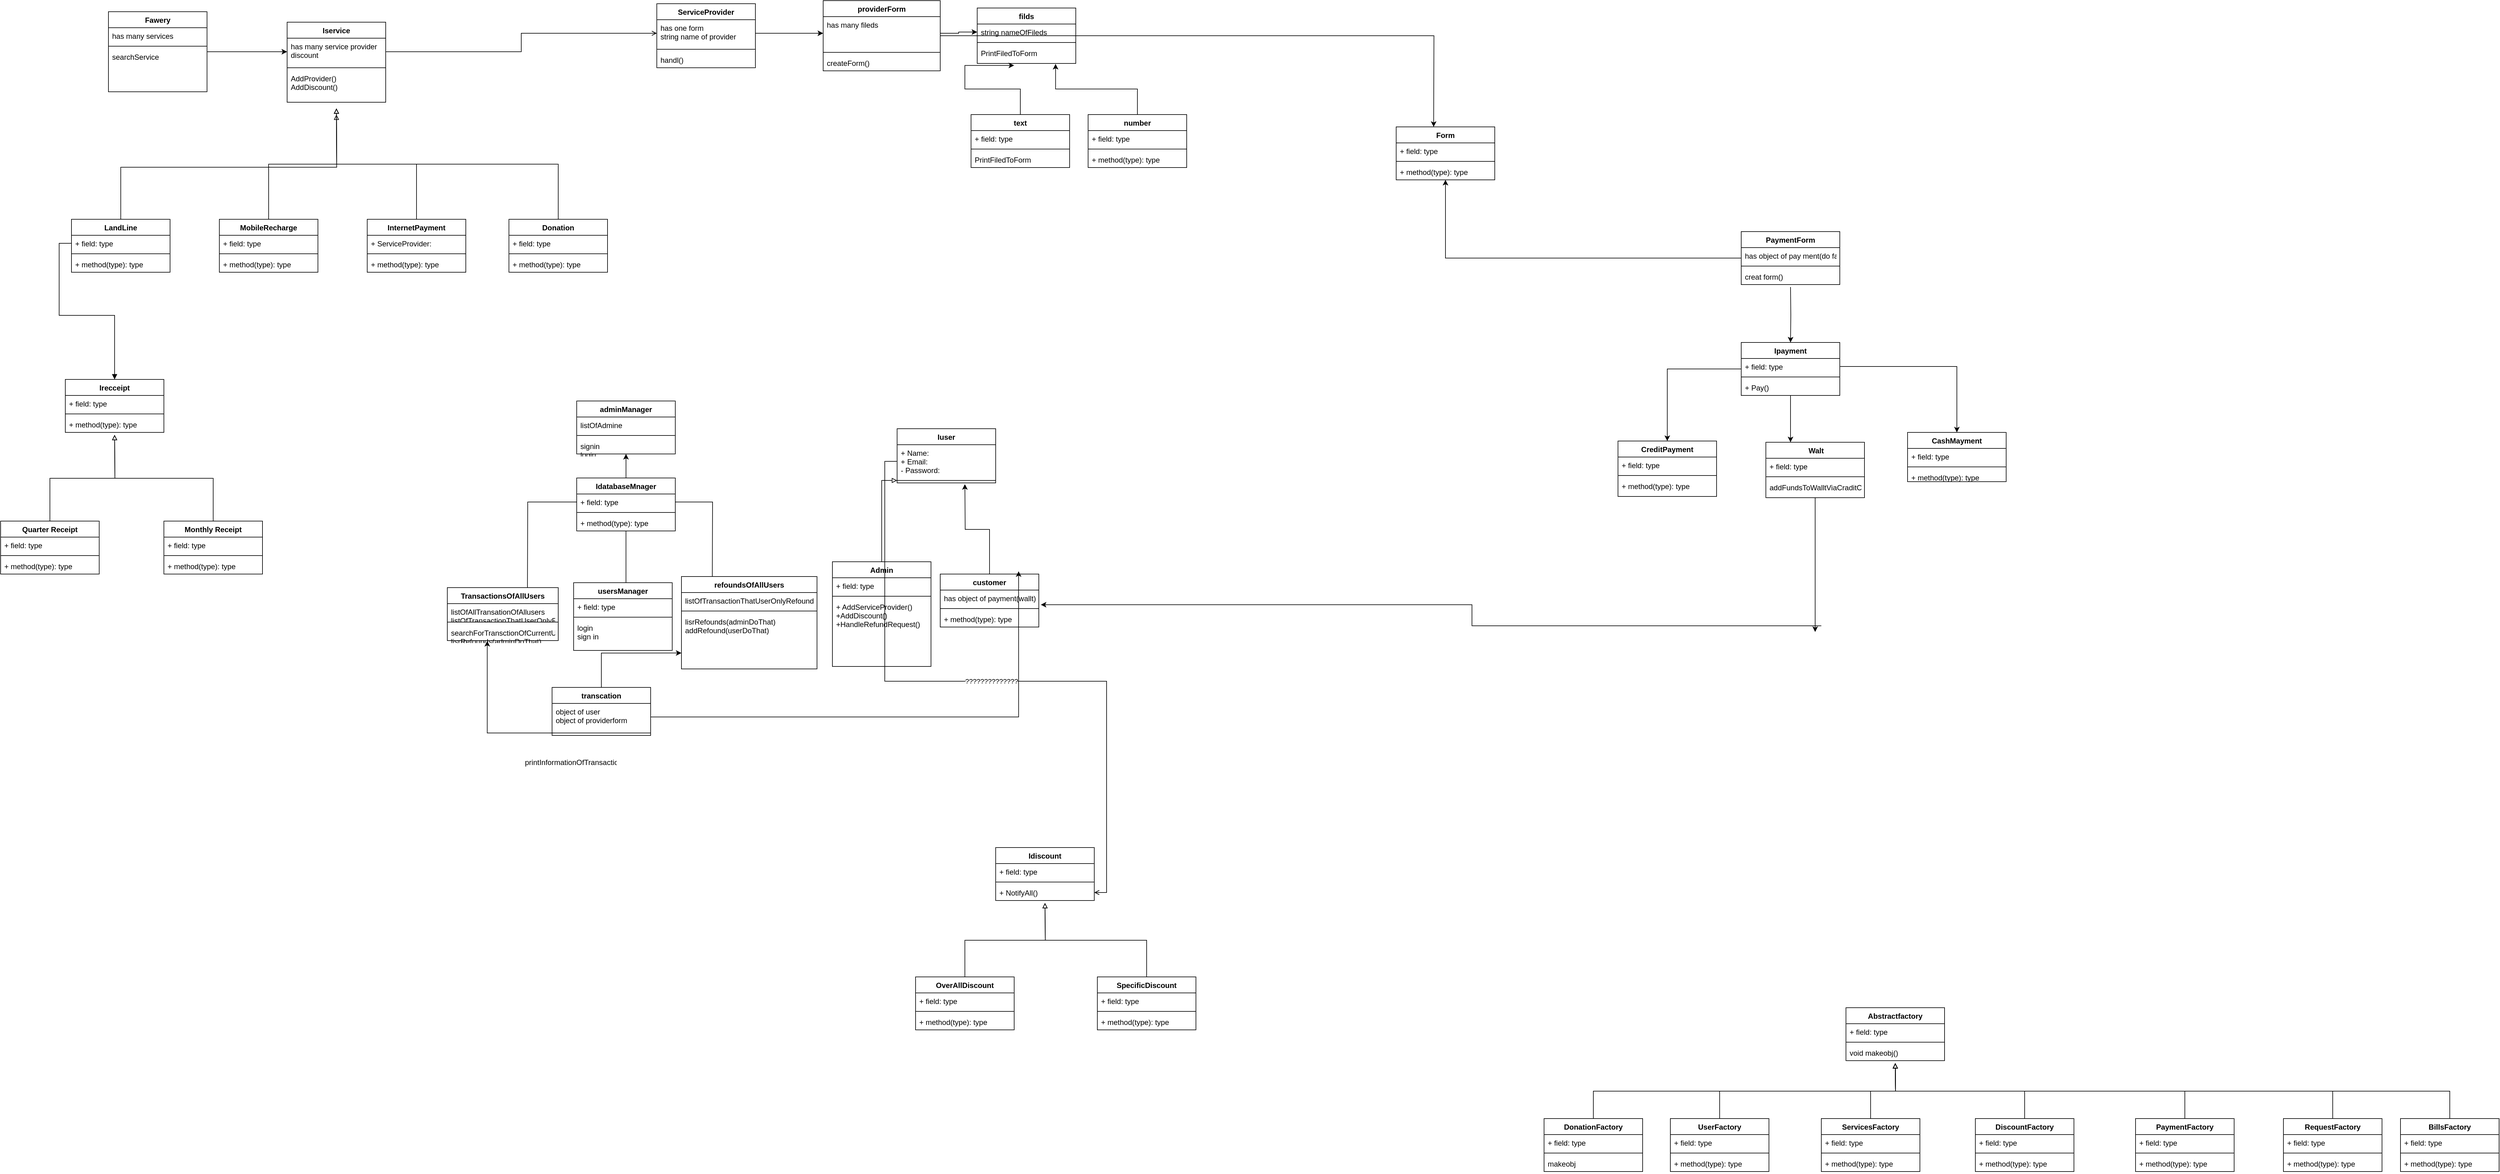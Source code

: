 <mxfile version="13.9.9" type="device"><diagram id="aqI_mQONPwvAE_Q7HzWJ" name="Page-1"><mxGraphModel dx="1702" dy="1594" grid="1" gridSize="10" guides="1" tooltips="1" connect="1" arrows="1" fold="1" page="1" pageScale="1" pageWidth="850" pageHeight="1100" math="0" shadow="0"><root><mxCell id="0"/><mxCell id="1" parent="0"/><mxCell id="ab-kjI479k8E8dFYtFZM-3" value="Iservice" style="swimlane;fontStyle=1;align=center;verticalAlign=top;childLayout=stackLayout;horizontal=1;startSize=26;horizontalStack=0;resizeParent=1;resizeParentMax=0;resizeLast=0;collapsible=1;marginBottom=0;" parent="1" vertex="1"><mxGeometry x="-120" y="30" width="160" height="130" as="geometry"/></mxCell><mxCell id="ab-kjI479k8E8dFYtFZM-4" value="has many service provider&#10;discount" style="text;strokeColor=none;fillColor=none;align=left;verticalAlign=top;spacingLeft=4;spacingRight=4;overflow=hidden;rotatable=0;points=[[0,0.5],[1,0.5]];portConstraint=eastwest;" parent="ab-kjI479k8E8dFYtFZM-3" vertex="1"><mxGeometry y="26" width="160" height="44" as="geometry"/></mxCell><mxCell id="ab-kjI479k8E8dFYtFZM-5" value="" style="line;strokeWidth=1;fillColor=none;align=left;verticalAlign=middle;spacingTop=-1;spacingLeft=3;spacingRight=3;rotatable=0;labelPosition=right;points=[];portConstraint=eastwest;strokeColor=inherit;" parent="ab-kjI479k8E8dFYtFZM-3" vertex="1"><mxGeometry y="70" width="160" height="8" as="geometry"/></mxCell><mxCell id="ab-kjI479k8E8dFYtFZM-6" value="AddProvider()&#10;AddDiscount()" style="text;strokeColor=none;fillColor=none;align=left;verticalAlign=top;spacingLeft=4;spacingRight=4;overflow=hidden;rotatable=0;points=[[0,0.5],[1,0.5]];portConstraint=eastwest;" parent="ab-kjI479k8E8dFYtFZM-3" vertex="1"><mxGeometry y="78" width="160" height="52" as="geometry"/></mxCell><mxCell id="ab-kjI479k8E8dFYtFZM-33" style="edgeStyle=orthogonalEdgeStyle;rounded=0;orthogonalLoop=1;jettySize=auto;html=1;exitX=0.5;exitY=0;exitDx=0;exitDy=0;endArrow=block;endFill=0;" parent="1" source="ab-kjI479k8E8dFYtFZM-7" edge="1"><mxGeometry relative="1" as="geometry"><mxPoint x="-40" y="170" as="targetPoint"/></mxGeometry></mxCell><mxCell id="ab-kjI479k8E8dFYtFZM-7" value="MobileRecharge" style="swimlane;fontStyle=1;align=center;verticalAlign=top;childLayout=stackLayout;horizontal=1;startSize=26;horizontalStack=0;resizeParent=1;resizeParentMax=0;resizeLast=0;collapsible=1;marginBottom=0;" parent="1" vertex="1"><mxGeometry x="-230" y="350" width="160" height="86" as="geometry"/></mxCell><mxCell id="ab-kjI479k8E8dFYtFZM-8" value="+ field: type" style="text;strokeColor=none;fillColor=none;align=left;verticalAlign=top;spacingLeft=4;spacingRight=4;overflow=hidden;rotatable=0;points=[[0,0.5],[1,0.5]];portConstraint=eastwest;" parent="ab-kjI479k8E8dFYtFZM-7" vertex="1"><mxGeometry y="26" width="160" height="26" as="geometry"/></mxCell><mxCell id="ab-kjI479k8E8dFYtFZM-9" value="" style="line;strokeWidth=1;fillColor=none;align=left;verticalAlign=middle;spacingTop=-1;spacingLeft=3;spacingRight=3;rotatable=0;labelPosition=right;points=[];portConstraint=eastwest;strokeColor=inherit;" parent="ab-kjI479k8E8dFYtFZM-7" vertex="1"><mxGeometry y="52" width="160" height="8" as="geometry"/></mxCell><mxCell id="ab-kjI479k8E8dFYtFZM-10" value="+ method(type): type" style="text;strokeColor=none;fillColor=none;align=left;verticalAlign=top;spacingLeft=4;spacingRight=4;overflow=hidden;rotatable=0;points=[[0,0.5],[1,0.5]];portConstraint=eastwest;" parent="ab-kjI479k8E8dFYtFZM-7" vertex="1"><mxGeometry y="60" width="160" height="26" as="geometry"/></mxCell><mxCell id="ab-kjI479k8E8dFYtFZM-34" style="edgeStyle=orthogonalEdgeStyle;rounded=0;orthogonalLoop=1;jettySize=auto;html=1;exitX=0.5;exitY=0;exitDx=0;exitDy=0;endArrow=block;endFill=0;" parent="1" source="ab-kjI479k8E8dFYtFZM-15" edge="1"><mxGeometry relative="1" as="geometry"><mxPoint x="-40" y="170" as="targetPoint"/></mxGeometry></mxCell><mxCell id="ab-kjI479k8E8dFYtFZM-15" value="InternetPayment" style="swimlane;fontStyle=1;align=center;verticalAlign=top;childLayout=stackLayout;horizontal=1;startSize=26;horizontalStack=0;resizeParent=1;resizeParentMax=0;resizeLast=0;collapsible=1;marginBottom=0;" parent="1" vertex="1"><mxGeometry x="10" y="350" width="160" height="86" as="geometry"/></mxCell><mxCell id="ab-kjI479k8E8dFYtFZM-16" value="+ ServiceProvider: " style="text;strokeColor=none;fillColor=none;align=left;verticalAlign=top;spacingLeft=4;spacingRight=4;overflow=hidden;rotatable=0;points=[[0,0.5],[1,0.5]];portConstraint=eastwest;" parent="ab-kjI479k8E8dFYtFZM-15" vertex="1"><mxGeometry y="26" width="160" height="26" as="geometry"/></mxCell><mxCell id="ab-kjI479k8E8dFYtFZM-17" value="" style="line;strokeWidth=1;fillColor=none;align=left;verticalAlign=middle;spacingTop=-1;spacingLeft=3;spacingRight=3;rotatable=0;labelPosition=right;points=[];portConstraint=eastwest;strokeColor=inherit;" parent="ab-kjI479k8E8dFYtFZM-15" vertex="1"><mxGeometry y="52" width="160" height="8" as="geometry"/></mxCell><mxCell id="ab-kjI479k8E8dFYtFZM-18" value="+ method(type): type" style="text;strokeColor=none;fillColor=none;align=left;verticalAlign=top;spacingLeft=4;spacingRight=4;overflow=hidden;rotatable=0;points=[[0,0.5],[1,0.5]];portConstraint=eastwest;" parent="ab-kjI479k8E8dFYtFZM-15" vertex="1"><mxGeometry y="60" width="160" height="26" as="geometry"/></mxCell><mxCell id="ab-kjI479k8E8dFYtFZM-32" style="edgeStyle=orthogonalEdgeStyle;rounded=0;orthogonalLoop=1;jettySize=auto;html=1;exitX=0.5;exitY=0;exitDx=0;exitDy=0;endArrow=block;endFill=0;" parent="1" source="ab-kjI479k8E8dFYtFZM-19" edge="1"><mxGeometry relative="1" as="geometry"><mxPoint x="-40" y="180" as="targetPoint"/></mxGeometry></mxCell><mxCell id="ab-kjI479k8E8dFYtFZM-19" value="LandLine" style="swimlane;fontStyle=1;align=center;verticalAlign=top;childLayout=stackLayout;horizontal=1;startSize=26;horizontalStack=0;resizeParent=1;resizeParentMax=0;resizeLast=0;collapsible=1;marginBottom=0;" parent="1" vertex="1"><mxGeometry x="-470" y="350" width="160" height="86" as="geometry"/></mxCell><mxCell id="ab-kjI479k8E8dFYtFZM-20" value="+ field: type" style="text;strokeColor=none;fillColor=none;align=left;verticalAlign=top;spacingLeft=4;spacingRight=4;overflow=hidden;rotatable=0;points=[[0,0.5],[1,0.5]];portConstraint=eastwest;" parent="ab-kjI479k8E8dFYtFZM-19" vertex="1"><mxGeometry y="26" width="160" height="26" as="geometry"/></mxCell><mxCell id="ab-kjI479k8E8dFYtFZM-21" value="" style="line;strokeWidth=1;fillColor=none;align=left;verticalAlign=middle;spacingTop=-1;spacingLeft=3;spacingRight=3;rotatable=0;labelPosition=right;points=[];portConstraint=eastwest;strokeColor=inherit;" parent="ab-kjI479k8E8dFYtFZM-19" vertex="1"><mxGeometry y="52" width="160" height="8" as="geometry"/></mxCell><mxCell id="ab-kjI479k8E8dFYtFZM-22" value="+ method(type): type" style="text;strokeColor=none;fillColor=none;align=left;verticalAlign=top;spacingLeft=4;spacingRight=4;overflow=hidden;rotatable=0;points=[[0,0.5],[1,0.5]];portConstraint=eastwest;" parent="ab-kjI479k8E8dFYtFZM-19" vertex="1"><mxGeometry y="60" width="160" height="26" as="geometry"/></mxCell><mxCell id="ab-kjI479k8E8dFYtFZM-35" style="edgeStyle=orthogonalEdgeStyle;rounded=0;orthogonalLoop=1;jettySize=auto;html=1;exitX=0.5;exitY=0;exitDx=0;exitDy=0;endArrow=block;endFill=0;" parent="1" source="ab-kjI479k8E8dFYtFZM-27" edge="1"><mxGeometry relative="1" as="geometry"><mxPoint x="-40" y="170" as="targetPoint"/></mxGeometry></mxCell><mxCell id="ab-kjI479k8E8dFYtFZM-27" value="Donation" style="swimlane;fontStyle=1;align=center;verticalAlign=top;childLayout=stackLayout;horizontal=1;startSize=26;horizontalStack=0;resizeParent=1;resizeParentMax=0;resizeLast=0;collapsible=1;marginBottom=0;" parent="1" vertex="1"><mxGeometry x="240" y="350" width="160" height="86" as="geometry"/></mxCell><mxCell id="ab-kjI479k8E8dFYtFZM-28" value="+ field: type" style="text;strokeColor=none;fillColor=none;align=left;verticalAlign=top;spacingLeft=4;spacingRight=4;overflow=hidden;rotatable=0;points=[[0,0.5],[1,0.5]];portConstraint=eastwest;" parent="ab-kjI479k8E8dFYtFZM-27" vertex="1"><mxGeometry y="26" width="160" height="26" as="geometry"/></mxCell><mxCell id="ab-kjI479k8E8dFYtFZM-29" value="" style="line;strokeWidth=1;fillColor=none;align=left;verticalAlign=middle;spacingTop=-1;spacingLeft=3;spacingRight=3;rotatable=0;labelPosition=right;points=[];portConstraint=eastwest;strokeColor=inherit;" parent="ab-kjI479k8E8dFYtFZM-27" vertex="1"><mxGeometry y="52" width="160" height="8" as="geometry"/></mxCell><mxCell id="ab-kjI479k8E8dFYtFZM-30" value="+ method(type): type" style="text;strokeColor=none;fillColor=none;align=left;verticalAlign=top;spacingLeft=4;spacingRight=4;overflow=hidden;rotatable=0;points=[[0,0.5],[1,0.5]];portConstraint=eastwest;" parent="ab-kjI479k8E8dFYtFZM-27" vertex="1"><mxGeometry y="60" width="160" height="26" as="geometry"/></mxCell><mxCell id="ab-kjI479k8E8dFYtFZM-141" style="edgeStyle=orthogonalEdgeStyle;rounded=0;orthogonalLoop=1;jettySize=auto;html=1;exitX=1;exitY=0.5;exitDx=0;exitDy=0;endArrow=open;endFill=0;" parent="1" source="ab-kjI479k8E8dFYtFZM-4" target="ab-kjI479k8E8dFYtFZM-274" edge="1"><mxGeometry relative="1" as="geometry"><mxPoint x="1430" y="40" as="targetPoint"/></mxGeometry></mxCell><mxCell id="ab-kjI479k8E8dFYtFZM-193" value="Iuser" style="swimlane;fontStyle=1;align=center;verticalAlign=top;childLayout=stackLayout;horizontal=1;startSize=26;horizontalStack=0;resizeParent=1;resizeParentMax=0;resizeLast=0;collapsible=1;marginBottom=0;" parent="1" vertex="1"><mxGeometry x="870" y="690" width="160" height="88" as="geometry"/></mxCell><mxCell id="ab-kjI479k8E8dFYtFZM-194" value="+ Name:&#10;+ Email:&#10;- Password:" style="text;strokeColor=none;fillColor=none;align=left;verticalAlign=top;spacingLeft=4;spacingRight=4;overflow=hidden;rotatable=0;points=[[0,0.5],[1,0.5]];portConstraint=eastwest;" parent="ab-kjI479k8E8dFYtFZM-193" vertex="1"><mxGeometry y="26" width="160" height="54" as="geometry"/></mxCell><mxCell id="ab-kjI479k8E8dFYtFZM-195" value="" style="line;strokeWidth=1;fillColor=none;align=left;verticalAlign=middle;spacingTop=-1;spacingLeft=3;spacingRight=3;rotatable=0;labelPosition=right;points=[];portConstraint=eastwest;strokeColor=inherit;" parent="ab-kjI479k8E8dFYtFZM-193" vertex="1"><mxGeometry y="80" width="160" height="8" as="geometry"/></mxCell><mxCell id="ab-kjI479k8E8dFYtFZM-202" style="edgeStyle=orthogonalEdgeStyle;rounded=0;orthogonalLoop=1;jettySize=auto;html=1;exitX=0.5;exitY=0;exitDx=0;exitDy=0;endArrow=block;endFill=0;" parent="1" source="ab-kjI479k8E8dFYtFZM-203" target="ab-kjI479k8E8dFYtFZM-195" edge="1"><mxGeometry relative="1" as="geometry"><mxPoint x="898" y="842.976" as="targetPoint"/></mxGeometry></mxCell><mxCell id="ab-kjI479k8E8dFYtFZM-203" value="Admin" style="swimlane;fontStyle=1;align=center;verticalAlign=top;childLayout=stackLayout;horizontal=1;startSize=26;horizontalStack=0;resizeParent=1;resizeParentMax=0;resizeLast=0;collapsible=1;marginBottom=0;" parent="1" vertex="1"><mxGeometry x="765" y="906" width="160" height="170" as="geometry"/></mxCell><mxCell id="ab-kjI479k8E8dFYtFZM-204" value="+ field: type" style="text;strokeColor=none;fillColor=none;align=left;verticalAlign=top;spacingLeft=4;spacingRight=4;overflow=hidden;rotatable=0;points=[[0,0.5],[1,0.5]];portConstraint=eastwest;" parent="ab-kjI479k8E8dFYtFZM-203" vertex="1"><mxGeometry y="26" width="160" height="26" as="geometry"/></mxCell><mxCell id="ab-kjI479k8E8dFYtFZM-205" value="" style="line;strokeWidth=1;fillColor=none;align=left;verticalAlign=middle;spacingTop=-1;spacingLeft=3;spacingRight=3;rotatable=0;labelPosition=right;points=[];portConstraint=eastwest;strokeColor=inherit;" parent="ab-kjI479k8E8dFYtFZM-203" vertex="1"><mxGeometry y="52" width="160" height="8" as="geometry"/></mxCell><mxCell id="ab-kjI479k8E8dFYtFZM-206" value="+ AddServiceProvider()&#10;+AddDiscount()&#10;+HandleRefundRequest()" style="text;strokeColor=none;fillColor=none;align=left;verticalAlign=top;spacingLeft=4;spacingRight=4;overflow=hidden;rotatable=0;points=[[0,0.5],[1,0.5]];portConstraint=eastwest;" parent="ab-kjI479k8E8dFYtFZM-203" vertex="1"><mxGeometry y="60" width="160" height="110" as="geometry"/></mxCell><mxCell id="YsD_vLeZqYWnXK15tsFR-48" style="edgeStyle=orthogonalEdgeStyle;rounded=0;orthogonalLoop=1;jettySize=auto;html=1;entryX=0.25;entryY=0;entryDx=0;entryDy=0;" parent="1" source="ab-kjI479k8E8dFYtFZM-246" target="ab-kjI479k8E8dFYtFZM-288" edge="1"><mxGeometry relative="1" as="geometry"/></mxCell><mxCell id="YsD_vLeZqYWnXK15tsFR-49" style="edgeStyle=orthogonalEdgeStyle;rounded=0;orthogonalLoop=1;jettySize=auto;html=1;entryX=0.5;entryY=0;entryDx=0;entryDy=0;" parent="1" source="ab-kjI479k8E8dFYtFZM-246" target="ab-kjI479k8E8dFYtFZM-250" edge="1"><mxGeometry relative="1" as="geometry"/></mxCell><mxCell id="ab-kjI479k8E8dFYtFZM-246" value="Ipayment" style="swimlane;fontStyle=1;align=center;verticalAlign=top;childLayout=stackLayout;horizontal=1;startSize=26;horizontalStack=0;resizeParent=1;resizeParentMax=0;resizeLast=0;collapsible=1;marginBottom=0;" parent="1" vertex="1"><mxGeometry x="2240" y="550" width="160" height="86" as="geometry"/></mxCell><mxCell id="ab-kjI479k8E8dFYtFZM-247" value="+ field: type" style="text;strokeColor=none;fillColor=none;align=left;verticalAlign=top;spacingLeft=4;spacingRight=4;overflow=hidden;rotatable=0;points=[[0,0.5],[1,0.5]];portConstraint=eastwest;" parent="ab-kjI479k8E8dFYtFZM-246" vertex="1"><mxGeometry y="26" width="160" height="26" as="geometry"/></mxCell><mxCell id="ab-kjI479k8E8dFYtFZM-248" value="" style="line;strokeWidth=1;fillColor=none;align=left;verticalAlign=middle;spacingTop=-1;spacingLeft=3;spacingRight=3;rotatable=0;labelPosition=right;points=[];portConstraint=eastwest;strokeColor=inherit;" parent="ab-kjI479k8E8dFYtFZM-246" vertex="1"><mxGeometry y="52" width="160" height="8" as="geometry"/></mxCell><mxCell id="ab-kjI479k8E8dFYtFZM-249" value="+ Pay()" style="text;strokeColor=none;fillColor=none;align=left;verticalAlign=top;spacingLeft=4;spacingRight=4;overflow=hidden;rotatable=0;points=[[0,0.5],[1,0.5]];portConstraint=eastwest;" parent="ab-kjI479k8E8dFYtFZM-246" vertex="1"><mxGeometry y="60" width="160" height="26" as="geometry"/></mxCell><mxCell id="ab-kjI479k8E8dFYtFZM-250" value="CreditPayment" style="swimlane;fontStyle=1;align=center;verticalAlign=top;childLayout=stackLayout;horizontal=1;startSize=26;horizontalStack=0;resizeParent=1;resizeParentMax=0;resizeLast=0;collapsible=1;marginBottom=0;" parent="1" vertex="1"><mxGeometry x="2040" y="710" width="160" height="90" as="geometry"/></mxCell><mxCell id="ab-kjI479k8E8dFYtFZM-251" value="+ field: type" style="text;strokeColor=none;fillColor=none;align=left;verticalAlign=top;spacingLeft=4;spacingRight=4;overflow=hidden;rotatable=0;points=[[0,0.5],[1,0.5]];portConstraint=eastwest;" parent="ab-kjI479k8E8dFYtFZM-250" vertex="1"><mxGeometry y="26" width="160" height="26" as="geometry"/></mxCell><mxCell id="ab-kjI479k8E8dFYtFZM-252" value="" style="line;strokeWidth=1;fillColor=none;align=left;verticalAlign=middle;spacingTop=-1;spacingLeft=3;spacingRight=3;rotatable=0;labelPosition=right;points=[];portConstraint=eastwest;strokeColor=inherit;" parent="ab-kjI479k8E8dFYtFZM-250" vertex="1"><mxGeometry y="52" width="160" height="8" as="geometry"/></mxCell><mxCell id="ab-kjI479k8E8dFYtFZM-253" value="+ method(type): type" style="text;strokeColor=none;fillColor=none;align=left;verticalAlign=top;spacingLeft=4;spacingRight=4;overflow=hidden;rotatable=0;points=[[0,0.5],[1,0.5]];portConstraint=eastwest;" parent="ab-kjI479k8E8dFYtFZM-250" vertex="1"><mxGeometry y="60" width="160" height="30" as="geometry"/></mxCell><mxCell id="ab-kjI479k8E8dFYtFZM-254" value="CashMayment" style="swimlane;fontStyle=1;align=center;verticalAlign=top;childLayout=stackLayout;horizontal=1;startSize=26;horizontalStack=0;resizeParent=1;resizeParentMax=0;resizeLast=0;collapsible=1;marginBottom=0;" parent="1" vertex="1"><mxGeometry x="2510" y="696" width="160" height="80" as="geometry"/></mxCell><mxCell id="ab-kjI479k8E8dFYtFZM-255" value="+ field: type" style="text;strokeColor=none;fillColor=none;align=left;verticalAlign=top;spacingLeft=4;spacingRight=4;overflow=hidden;rotatable=0;points=[[0,0.5],[1,0.5]];portConstraint=eastwest;" parent="ab-kjI479k8E8dFYtFZM-254" vertex="1"><mxGeometry y="26" width="160" height="26" as="geometry"/></mxCell><mxCell id="ab-kjI479k8E8dFYtFZM-256" value="" style="line;strokeWidth=1;fillColor=none;align=left;verticalAlign=middle;spacingTop=-1;spacingLeft=3;spacingRight=3;rotatable=0;labelPosition=right;points=[];portConstraint=eastwest;strokeColor=inherit;" parent="ab-kjI479k8E8dFYtFZM-254" vertex="1"><mxGeometry y="52" width="160" height="8" as="geometry"/></mxCell><mxCell id="ab-kjI479k8E8dFYtFZM-257" value="+ method(type): type" style="text;strokeColor=none;fillColor=none;align=left;verticalAlign=top;spacingLeft=4;spacingRight=4;overflow=hidden;rotatable=0;points=[[0,0.5],[1,0.5]];portConstraint=eastwest;" parent="ab-kjI479k8E8dFYtFZM-254" vertex="1"><mxGeometry y="60" width="160" height="20" as="geometry"/></mxCell><mxCell id="kNEZvNUb9A4AuZSqyMWQ-11" style="edgeStyle=orthogonalEdgeStyle;rounded=0;orthogonalLoop=1;jettySize=auto;html=1;" parent="1" source="ab-kjI479k8E8dFYtFZM-269" edge="1"><mxGeometry relative="1" as="geometry"><mxPoint x="1740.8" y="200" as="targetPoint"/></mxGeometry></mxCell><mxCell id="ab-kjI479k8E8dFYtFZM-269" value="providerForm" style="swimlane;fontStyle=1;align=center;verticalAlign=top;childLayout=stackLayout;horizontal=1;startSize=26;horizontalStack=0;resizeParent=1;resizeParentMax=0;resizeLast=0;collapsible=1;marginBottom=0;" parent="1" vertex="1"><mxGeometry x="750" y="-5" width="190" height="114" as="geometry"/></mxCell><mxCell id="ab-kjI479k8E8dFYtFZM-270" value="has many fileds" style="text;strokeColor=none;fillColor=none;align=left;verticalAlign=top;spacingLeft=4;spacingRight=4;overflow=hidden;rotatable=0;points=[[0,0.5],[1,0.5]];portConstraint=eastwest;" parent="ab-kjI479k8E8dFYtFZM-269" vertex="1"><mxGeometry y="26" width="190" height="54" as="geometry"/></mxCell><mxCell id="ab-kjI479k8E8dFYtFZM-271" value="" style="line;strokeWidth=1;fillColor=none;align=left;verticalAlign=middle;spacingTop=-1;spacingLeft=3;spacingRight=3;rotatable=0;labelPosition=right;points=[];portConstraint=eastwest;strokeColor=inherit;" parent="ab-kjI479k8E8dFYtFZM-269" vertex="1"><mxGeometry y="80" width="190" height="8" as="geometry"/></mxCell><mxCell id="ab-kjI479k8E8dFYtFZM-272" value="createForm()" style="text;strokeColor=none;fillColor=none;align=left;verticalAlign=top;spacingLeft=4;spacingRight=4;overflow=hidden;rotatable=0;points=[[0,0.5],[1,0.5]];portConstraint=eastwest;" parent="ab-kjI479k8E8dFYtFZM-269" vertex="1"><mxGeometry y="88" width="190" height="26" as="geometry"/></mxCell><mxCell id="ab-kjI479k8E8dFYtFZM-273" value="ServiceProvider" style="swimlane;fontStyle=1;align=center;verticalAlign=top;childLayout=stackLayout;horizontal=1;startSize=26;horizontalStack=0;resizeParent=1;resizeParentMax=0;resizeLast=0;collapsible=1;marginBottom=0;" parent="1" vertex="1"><mxGeometry x="480" width="160" height="104" as="geometry"/></mxCell><mxCell id="ab-kjI479k8E8dFYtFZM-274" value="has one form&#10;string name of provider" style="text;strokeColor=none;fillColor=none;align=left;verticalAlign=top;spacingLeft=4;spacingRight=4;overflow=hidden;rotatable=0;points=[[0,0.5],[1,0.5]];portConstraint=eastwest;" parent="ab-kjI479k8E8dFYtFZM-273" vertex="1"><mxGeometry y="26" width="160" height="44" as="geometry"/></mxCell><mxCell id="ab-kjI479k8E8dFYtFZM-275" value="" style="line;strokeWidth=1;fillColor=none;align=left;verticalAlign=middle;spacingTop=-1;spacingLeft=3;spacingRight=3;rotatable=0;labelPosition=right;points=[];portConstraint=eastwest;strokeColor=inherit;" parent="ab-kjI479k8E8dFYtFZM-273" vertex="1"><mxGeometry y="70" width="160" height="8" as="geometry"/></mxCell><mxCell id="ab-kjI479k8E8dFYtFZM-276" value="handl()" style="text;strokeColor=none;fillColor=none;align=left;verticalAlign=top;spacingLeft=4;spacingRight=4;overflow=hidden;rotatable=0;points=[[0,0.5],[1,0.5]];portConstraint=eastwest;" parent="ab-kjI479k8E8dFYtFZM-273" vertex="1"><mxGeometry y="78" width="160" height="26" as="geometry"/></mxCell><mxCell id="YsD_vLeZqYWnXK15tsFR-68" style="edgeStyle=orthogonalEdgeStyle;rounded=0;orthogonalLoop=1;jettySize=auto;html=1;" parent="1" source="ab-kjI479k8E8dFYtFZM-288" edge="1"><mxGeometry relative="1" as="geometry"><mxPoint x="2360" y="1020" as="targetPoint"/></mxGeometry></mxCell><mxCell id="ab-kjI479k8E8dFYtFZM-288" value=" Walt" style="swimlane;fontStyle=1;align=center;verticalAlign=top;childLayout=stackLayout;horizontal=1;startSize=26;horizontalStack=0;resizeParent=1;resizeParentMax=0;resizeLast=0;collapsible=1;marginBottom=0;" parent="1" vertex="1"><mxGeometry x="2280" y="712" width="160" height="90" as="geometry"/></mxCell><mxCell id="ab-kjI479k8E8dFYtFZM-289" value="+ field: type" style="text;strokeColor=none;fillColor=none;align=left;verticalAlign=top;spacingLeft=4;spacingRight=4;overflow=hidden;rotatable=0;points=[[0,0.5],[1,0.5]];portConstraint=eastwest;" parent="ab-kjI479k8E8dFYtFZM-288" vertex="1"><mxGeometry y="26" width="160" height="26" as="geometry"/></mxCell><mxCell id="ab-kjI479k8E8dFYtFZM-290" value="" style="line;strokeWidth=1;fillColor=none;align=left;verticalAlign=middle;spacingTop=-1;spacingLeft=3;spacingRight=3;rotatable=0;labelPosition=right;points=[];portConstraint=eastwest;strokeColor=inherit;" parent="ab-kjI479k8E8dFYtFZM-288" vertex="1"><mxGeometry y="52" width="160" height="8" as="geometry"/></mxCell><mxCell id="ab-kjI479k8E8dFYtFZM-291" value="addFundsToWalltViaCraditCard" style="text;strokeColor=none;fillColor=none;align=left;verticalAlign=top;spacingLeft=4;spacingRight=4;overflow=hidden;rotatable=0;points=[[0,0.5],[1,0.5]];portConstraint=eastwest;" parent="ab-kjI479k8E8dFYtFZM-288" vertex="1"><mxGeometry y="60" width="160" height="30" as="geometry"/></mxCell><mxCell id="ab-kjI479k8E8dFYtFZM-300" value="Idiscount" style="swimlane;fontStyle=1;align=center;verticalAlign=top;childLayout=stackLayout;horizontal=1;startSize=26;horizontalStack=0;resizeParent=1;resizeParentMax=0;resizeLast=0;collapsible=1;marginBottom=0;" parent="1" vertex="1"><mxGeometry x="1030" y="1370" width="160" height="86" as="geometry"/></mxCell><mxCell id="ab-kjI479k8E8dFYtFZM-301" value="+ field: type" style="text;strokeColor=none;fillColor=none;align=left;verticalAlign=top;spacingLeft=4;spacingRight=4;overflow=hidden;rotatable=0;points=[[0,0.5],[1,0.5]];portConstraint=eastwest;" parent="ab-kjI479k8E8dFYtFZM-300" vertex="1"><mxGeometry y="26" width="160" height="26" as="geometry"/></mxCell><mxCell id="ab-kjI479k8E8dFYtFZM-302" value="" style="line;strokeWidth=1;fillColor=none;align=left;verticalAlign=middle;spacingTop=-1;spacingLeft=3;spacingRight=3;rotatable=0;labelPosition=right;points=[];portConstraint=eastwest;strokeColor=inherit;" parent="ab-kjI479k8E8dFYtFZM-300" vertex="1"><mxGeometry y="52" width="160" height="8" as="geometry"/></mxCell><mxCell id="ab-kjI479k8E8dFYtFZM-303" value="+ NotifyAll()" style="text;strokeColor=none;fillColor=none;align=left;verticalAlign=top;spacingLeft=4;spacingRight=4;overflow=hidden;rotatable=0;points=[[0,0.5],[1,0.5]];portConstraint=eastwest;" parent="ab-kjI479k8E8dFYtFZM-300" vertex="1"><mxGeometry y="60" width="160" height="26" as="geometry"/></mxCell><mxCell id="ab-kjI479k8E8dFYtFZM-317" style="edgeStyle=orthogonalEdgeStyle;rounded=0;orthogonalLoop=1;jettySize=auto;html=1;exitX=0.5;exitY=0;exitDx=0;exitDy=0;endArrow=block;endFill=0;" parent="1" source="ab-kjI479k8E8dFYtFZM-304" edge="1"><mxGeometry relative="1" as="geometry"><mxPoint x="1110" y="1460" as="targetPoint"/></mxGeometry></mxCell><mxCell id="ab-kjI479k8E8dFYtFZM-304" value="OverAllDiscount" style="swimlane;fontStyle=1;align=center;verticalAlign=top;childLayout=stackLayout;horizontal=1;startSize=26;horizontalStack=0;resizeParent=1;resizeParentMax=0;resizeLast=0;collapsible=1;marginBottom=0;" parent="1" vertex="1"><mxGeometry x="900" y="1580" width="160" height="86" as="geometry"/></mxCell><mxCell id="ab-kjI479k8E8dFYtFZM-305" value="+ field: type" style="text;strokeColor=none;fillColor=none;align=left;verticalAlign=top;spacingLeft=4;spacingRight=4;overflow=hidden;rotatable=0;points=[[0,0.5],[1,0.5]];portConstraint=eastwest;" parent="ab-kjI479k8E8dFYtFZM-304" vertex="1"><mxGeometry y="26" width="160" height="26" as="geometry"/></mxCell><mxCell id="ab-kjI479k8E8dFYtFZM-306" value="" style="line;strokeWidth=1;fillColor=none;align=left;verticalAlign=middle;spacingTop=-1;spacingLeft=3;spacingRight=3;rotatable=0;labelPosition=right;points=[];portConstraint=eastwest;strokeColor=inherit;" parent="ab-kjI479k8E8dFYtFZM-304" vertex="1"><mxGeometry y="52" width="160" height="8" as="geometry"/></mxCell><mxCell id="ab-kjI479k8E8dFYtFZM-307" value="+ method(type): type" style="text;strokeColor=none;fillColor=none;align=left;verticalAlign=top;spacingLeft=4;spacingRight=4;overflow=hidden;rotatable=0;points=[[0,0.5],[1,0.5]];portConstraint=eastwest;" parent="ab-kjI479k8E8dFYtFZM-304" vertex="1"><mxGeometry y="60" width="160" height="26" as="geometry"/></mxCell><mxCell id="ab-kjI479k8E8dFYtFZM-322" style="edgeStyle=orthogonalEdgeStyle;rounded=0;orthogonalLoop=1;jettySize=auto;html=1;exitX=0.5;exitY=0;exitDx=0;exitDy=0;endArrow=block;endFill=0;" parent="1" source="ab-kjI479k8E8dFYtFZM-308" edge="1"><mxGeometry relative="1" as="geometry"><mxPoint x="1110" y="1460" as="targetPoint"/></mxGeometry></mxCell><mxCell id="ab-kjI479k8E8dFYtFZM-308" value="SpecificDiscount" style="swimlane;fontStyle=1;align=center;verticalAlign=top;childLayout=stackLayout;horizontal=1;startSize=26;horizontalStack=0;resizeParent=1;resizeParentMax=0;resizeLast=0;collapsible=1;marginBottom=0;" parent="1" vertex="1"><mxGeometry x="1195" y="1580" width="160" height="86" as="geometry"/></mxCell><mxCell id="ab-kjI479k8E8dFYtFZM-309" value="+ field: type" style="text;strokeColor=none;fillColor=none;align=left;verticalAlign=top;spacingLeft=4;spacingRight=4;overflow=hidden;rotatable=0;points=[[0,0.5],[1,0.5]];portConstraint=eastwest;" parent="ab-kjI479k8E8dFYtFZM-308" vertex="1"><mxGeometry y="26" width="160" height="26" as="geometry"/></mxCell><mxCell id="ab-kjI479k8E8dFYtFZM-310" value="" style="line;strokeWidth=1;fillColor=none;align=left;verticalAlign=middle;spacingTop=-1;spacingLeft=3;spacingRight=3;rotatable=0;labelPosition=right;points=[];portConstraint=eastwest;strokeColor=inherit;" parent="ab-kjI479k8E8dFYtFZM-308" vertex="1"><mxGeometry y="52" width="160" height="8" as="geometry"/></mxCell><mxCell id="ab-kjI479k8E8dFYtFZM-311" value="+ method(type): type" style="text;strokeColor=none;fillColor=none;align=left;verticalAlign=top;spacingLeft=4;spacingRight=4;overflow=hidden;rotatable=0;points=[[0,0.5],[1,0.5]];portConstraint=eastwest;" parent="ab-kjI479k8E8dFYtFZM-308" vertex="1"><mxGeometry y="60" width="160" height="26" as="geometry"/></mxCell><mxCell id="ab-kjI479k8E8dFYtFZM-323" value="??????????????" style="edgeStyle=orthogonalEdgeStyle;rounded=0;orthogonalLoop=1;jettySize=auto;html=1;exitX=0;exitY=0.5;exitDx=0;exitDy=0;entryX=1;entryY=0.5;entryDx=0;entryDy=0;endArrow=open;endFill=0;" parent="1" source="ab-kjI479k8E8dFYtFZM-194" target="ab-kjI479k8E8dFYtFZM-303" edge="1"><mxGeometry relative="1" as="geometry"/></mxCell><mxCell id="ab-kjI479k8E8dFYtFZM-324" value="Abstractfactory" style="swimlane;fontStyle=1;align=center;verticalAlign=top;childLayout=stackLayout;horizontal=1;startSize=26;horizontalStack=0;resizeParent=1;resizeParentMax=0;resizeLast=0;collapsible=1;marginBottom=0;" parent="1" vertex="1"><mxGeometry x="2410" y="1630" width="160" height="86" as="geometry"/></mxCell><mxCell id="ab-kjI479k8E8dFYtFZM-325" value="+ field: type" style="text;strokeColor=none;fillColor=none;align=left;verticalAlign=top;spacingLeft=4;spacingRight=4;overflow=hidden;rotatable=0;points=[[0,0.5],[1,0.5]];portConstraint=eastwest;" parent="ab-kjI479k8E8dFYtFZM-324" vertex="1"><mxGeometry y="26" width="160" height="26" as="geometry"/></mxCell><mxCell id="ab-kjI479k8E8dFYtFZM-326" value="" style="line;strokeWidth=1;fillColor=none;align=left;verticalAlign=middle;spacingTop=-1;spacingLeft=3;spacingRight=3;rotatable=0;labelPosition=right;points=[];portConstraint=eastwest;strokeColor=inherit;" parent="ab-kjI479k8E8dFYtFZM-324" vertex="1"><mxGeometry y="52" width="160" height="8" as="geometry"/></mxCell><mxCell id="ab-kjI479k8E8dFYtFZM-327" value="void makeobj()" style="text;strokeColor=none;fillColor=none;align=left;verticalAlign=top;spacingLeft=4;spacingRight=4;overflow=hidden;rotatable=0;points=[[0,0.5],[1,0.5]];portConstraint=eastwest;" parent="ab-kjI479k8E8dFYtFZM-324" vertex="1"><mxGeometry y="60" width="160" height="26" as="geometry"/></mxCell><mxCell id="w72np2EaDCijqd4laugU-10" style="edgeStyle=orthogonalEdgeStyle;rounded=0;orthogonalLoop=1;jettySize=auto;html=1;exitX=0.5;exitY=0;exitDx=0;exitDy=0;endArrow=block;endFill=0;" parent="1" source="ab-kjI479k8E8dFYtFZM-328" edge="1"><mxGeometry relative="1" as="geometry"><mxPoint x="2490" y="1720" as="targetPoint"/></mxGeometry></mxCell><mxCell id="ab-kjI479k8E8dFYtFZM-328" value="UserFactory" style="swimlane;fontStyle=1;align=center;verticalAlign=top;childLayout=stackLayout;horizontal=1;startSize=26;horizontalStack=0;resizeParent=1;resizeParentMax=0;resizeLast=0;collapsible=1;marginBottom=0;" parent="1" vertex="1"><mxGeometry x="2125" y="1810" width="160" height="86" as="geometry"/></mxCell><mxCell id="ab-kjI479k8E8dFYtFZM-329" value="+ field: type" style="text;strokeColor=none;fillColor=none;align=left;verticalAlign=top;spacingLeft=4;spacingRight=4;overflow=hidden;rotatable=0;points=[[0,0.5],[1,0.5]];portConstraint=eastwest;" parent="ab-kjI479k8E8dFYtFZM-328" vertex="1"><mxGeometry y="26" width="160" height="26" as="geometry"/></mxCell><mxCell id="ab-kjI479k8E8dFYtFZM-330" value="" style="line;strokeWidth=1;fillColor=none;align=left;verticalAlign=middle;spacingTop=-1;spacingLeft=3;spacingRight=3;rotatable=0;labelPosition=right;points=[];portConstraint=eastwest;strokeColor=inherit;" parent="ab-kjI479k8E8dFYtFZM-328" vertex="1"><mxGeometry y="52" width="160" height="8" as="geometry"/></mxCell><mxCell id="ab-kjI479k8E8dFYtFZM-331" value="+ method(type): type" style="text;strokeColor=none;fillColor=none;align=left;verticalAlign=top;spacingLeft=4;spacingRight=4;overflow=hidden;rotatable=0;points=[[0,0.5],[1,0.5]];portConstraint=eastwest;" parent="ab-kjI479k8E8dFYtFZM-328" vertex="1"><mxGeometry y="60" width="160" height="26" as="geometry"/></mxCell><mxCell id="w72np2EaDCijqd4laugU-20" style="edgeStyle=orthogonalEdgeStyle;rounded=0;orthogonalLoop=1;jettySize=auto;html=1;exitX=0.5;exitY=0;exitDx=0;exitDy=0;endArrow=block;endFill=0;" parent="1" source="ab-kjI479k8E8dFYtFZM-332" edge="1"><mxGeometry relative="1" as="geometry"><mxPoint x="2490" y="1720" as="targetPoint"/></mxGeometry></mxCell><mxCell id="ab-kjI479k8E8dFYtFZM-332" value="DiscountFactory" style="swimlane;fontStyle=1;align=center;verticalAlign=top;childLayout=stackLayout;horizontal=1;startSize=26;horizontalStack=0;resizeParent=1;resizeParentMax=0;resizeLast=0;collapsible=1;marginBottom=0;" parent="1" vertex="1"><mxGeometry x="2620" y="1810" width="160" height="86" as="geometry"/></mxCell><mxCell id="ab-kjI479k8E8dFYtFZM-333" value="+ field: type" style="text;strokeColor=none;fillColor=none;align=left;verticalAlign=top;spacingLeft=4;spacingRight=4;overflow=hidden;rotatable=0;points=[[0,0.5],[1,0.5]];portConstraint=eastwest;" parent="ab-kjI479k8E8dFYtFZM-332" vertex="1"><mxGeometry y="26" width="160" height="26" as="geometry"/></mxCell><mxCell id="ab-kjI479k8E8dFYtFZM-334" value="" style="line;strokeWidth=1;fillColor=none;align=left;verticalAlign=middle;spacingTop=-1;spacingLeft=3;spacingRight=3;rotatable=0;labelPosition=right;points=[];portConstraint=eastwest;strokeColor=inherit;" parent="ab-kjI479k8E8dFYtFZM-332" vertex="1"><mxGeometry y="52" width="160" height="8" as="geometry"/></mxCell><mxCell id="ab-kjI479k8E8dFYtFZM-335" value="+ method(type): type" style="text;strokeColor=none;fillColor=none;align=left;verticalAlign=top;spacingLeft=4;spacingRight=4;overflow=hidden;rotatable=0;points=[[0,0.5],[1,0.5]];portConstraint=eastwest;" parent="ab-kjI479k8E8dFYtFZM-332" vertex="1"><mxGeometry y="60" width="160" height="26" as="geometry"/></mxCell><mxCell id="w72np2EaDCijqd4laugU-15" style="edgeStyle=orthogonalEdgeStyle;rounded=0;orthogonalLoop=1;jettySize=auto;html=1;exitX=0.5;exitY=0;exitDx=0;exitDy=0;endArrow=block;endFill=0;" parent="1" source="ab-kjI479k8E8dFYtFZM-336" edge="1"><mxGeometry relative="1" as="geometry"><mxPoint x="2490" y="1720" as="targetPoint"/></mxGeometry></mxCell><mxCell id="ab-kjI479k8E8dFYtFZM-336" value="ServicesFactory" style="swimlane;fontStyle=1;align=center;verticalAlign=top;childLayout=stackLayout;horizontal=1;startSize=26;horizontalStack=0;resizeParent=1;resizeParentMax=0;resizeLast=0;collapsible=1;marginBottom=0;" parent="1" vertex="1"><mxGeometry x="2370" y="1810" width="160" height="86" as="geometry"/></mxCell><mxCell id="ab-kjI479k8E8dFYtFZM-337" value="+ field: type" style="text;strokeColor=none;fillColor=none;align=left;verticalAlign=top;spacingLeft=4;spacingRight=4;overflow=hidden;rotatable=0;points=[[0,0.5],[1,0.5]];portConstraint=eastwest;" parent="ab-kjI479k8E8dFYtFZM-336" vertex="1"><mxGeometry y="26" width="160" height="26" as="geometry"/></mxCell><mxCell id="ab-kjI479k8E8dFYtFZM-338" value="" style="line;strokeWidth=1;fillColor=none;align=left;verticalAlign=middle;spacingTop=-1;spacingLeft=3;spacingRight=3;rotatable=0;labelPosition=right;points=[];portConstraint=eastwest;strokeColor=inherit;" parent="ab-kjI479k8E8dFYtFZM-336" vertex="1"><mxGeometry y="52" width="160" height="8" as="geometry"/></mxCell><mxCell id="ab-kjI479k8E8dFYtFZM-339" value="+ method(type): type" style="text;strokeColor=none;fillColor=none;align=left;verticalAlign=top;spacingLeft=4;spacingRight=4;overflow=hidden;rotatable=0;points=[[0,0.5],[1,0.5]];portConstraint=eastwest;" parent="ab-kjI479k8E8dFYtFZM-336" vertex="1"><mxGeometry y="60" width="160" height="26" as="geometry"/></mxCell><mxCell id="w72np2EaDCijqd4laugU-5" style="edgeStyle=orthogonalEdgeStyle;rounded=0;orthogonalLoop=1;jettySize=auto;html=1;exitX=0.5;exitY=0;exitDx=0;exitDy=0;endArrow=block;endFill=0;" parent="1" source="ab-kjI479k8E8dFYtFZM-340" edge="1"><mxGeometry relative="1" as="geometry"><mxPoint x="2490" y="1720" as="targetPoint"/></mxGeometry></mxCell><mxCell id="ab-kjI479k8E8dFYtFZM-340" value="DonationFactory" style="swimlane;fontStyle=1;align=center;verticalAlign=top;childLayout=stackLayout;horizontal=1;startSize=26;horizontalStack=0;resizeParent=1;resizeParentMax=0;resizeLast=0;collapsible=1;marginBottom=0;" parent="1" vertex="1"><mxGeometry x="1920" y="1810" width="160" height="86" as="geometry"/></mxCell><mxCell id="ab-kjI479k8E8dFYtFZM-341" value="+ field: type" style="text;strokeColor=none;fillColor=none;align=left;verticalAlign=top;spacingLeft=4;spacingRight=4;overflow=hidden;rotatable=0;points=[[0,0.5],[1,0.5]];portConstraint=eastwest;" parent="ab-kjI479k8E8dFYtFZM-340" vertex="1"><mxGeometry y="26" width="160" height="26" as="geometry"/></mxCell><mxCell id="ab-kjI479k8E8dFYtFZM-342" value="" style="line;strokeWidth=1;fillColor=none;align=left;verticalAlign=middle;spacingTop=-1;spacingLeft=3;spacingRight=3;rotatable=0;labelPosition=right;points=[];portConstraint=eastwest;strokeColor=inherit;" parent="ab-kjI479k8E8dFYtFZM-340" vertex="1"><mxGeometry y="52" width="160" height="8" as="geometry"/></mxCell><mxCell id="ab-kjI479k8E8dFYtFZM-343" value="makeobj" style="text;strokeColor=none;fillColor=none;align=left;verticalAlign=top;spacingLeft=4;spacingRight=4;overflow=hidden;rotatable=0;points=[[0,0.5],[1,0.5]];portConstraint=eastwest;" parent="ab-kjI479k8E8dFYtFZM-340" vertex="1"><mxGeometry y="60" width="160" height="26" as="geometry"/></mxCell><mxCell id="w72np2EaDCijqd4laugU-25" style="edgeStyle=orthogonalEdgeStyle;rounded=0;orthogonalLoop=1;jettySize=auto;html=1;exitX=0.5;exitY=0;exitDx=0;exitDy=0;endArrow=block;endFill=0;" parent="1" source="ab-kjI479k8E8dFYtFZM-344" edge="1"><mxGeometry relative="1" as="geometry"><mxPoint x="2490" y="1720" as="targetPoint"/></mxGeometry></mxCell><mxCell id="ab-kjI479k8E8dFYtFZM-344" value="PaymentFactory" style="swimlane;fontStyle=1;align=center;verticalAlign=top;childLayout=stackLayout;horizontal=1;startSize=26;horizontalStack=0;resizeParent=1;resizeParentMax=0;resizeLast=0;collapsible=1;marginBottom=0;" parent="1" vertex="1"><mxGeometry x="2880" y="1810" width="160" height="86" as="geometry"/></mxCell><mxCell id="ab-kjI479k8E8dFYtFZM-345" value="+ field: type" style="text;strokeColor=none;fillColor=none;align=left;verticalAlign=top;spacingLeft=4;spacingRight=4;overflow=hidden;rotatable=0;points=[[0,0.5],[1,0.5]];portConstraint=eastwest;" parent="ab-kjI479k8E8dFYtFZM-344" vertex="1"><mxGeometry y="26" width="160" height="26" as="geometry"/></mxCell><mxCell id="ab-kjI479k8E8dFYtFZM-346" value="" style="line;strokeWidth=1;fillColor=none;align=left;verticalAlign=middle;spacingTop=-1;spacingLeft=3;spacingRight=3;rotatable=0;labelPosition=right;points=[];portConstraint=eastwest;strokeColor=inherit;" parent="ab-kjI479k8E8dFYtFZM-344" vertex="1"><mxGeometry y="52" width="160" height="8" as="geometry"/></mxCell><mxCell id="ab-kjI479k8E8dFYtFZM-347" value="+ method(type): type" style="text;strokeColor=none;fillColor=none;align=left;verticalAlign=top;spacingLeft=4;spacingRight=4;overflow=hidden;rotatable=0;points=[[0,0.5],[1,0.5]];portConstraint=eastwest;" parent="ab-kjI479k8E8dFYtFZM-344" vertex="1"><mxGeometry y="60" width="160" height="26" as="geometry"/></mxCell><mxCell id="w72np2EaDCijqd4laugU-30" style="edgeStyle=orthogonalEdgeStyle;rounded=0;orthogonalLoop=1;jettySize=auto;html=1;exitX=0.5;exitY=0;exitDx=0;exitDy=0;endArrow=block;endFill=0;" parent="1" source="ab-kjI479k8E8dFYtFZM-348" edge="1"><mxGeometry relative="1" as="geometry"><mxPoint x="2490" y="1720" as="targetPoint"/></mxGeometry></mxCell><mxCell id="ab-kjI479k8E8dFYtFZM-348" value="RequestFactory" style="swimlane;fontStyle=1;align=center;verticalAlign=top;childLayout=stackLayout;horizontal=1;startSize=26;horizontalStack=0;resizeParent=1;resizeParentMax=0;resizeLast=0;collapsible=1;marginBottom=0;" parent="1" vertex="1"><mxGeometry x="3120" y="1810" width="160" height="86" as="geometry"/></mxCell><mxCell id="ab-kjI479k8E8dFYtFZM-349" value="+ field: type" style="text;strokeColor=none;fillColor=none;align=left;verticalAlign=top;spacingLeft=4;spacingRight=4;overflow=hidden;rotatable=0;points=[[0,0.5],[1,0.5]];portConstraint=eastwest;" parent="ab-kjI479k8E8dFYtFZM-348" vertex="1"><mxGeometry y="26" width="160" height="26" as="geometry"/></mxCell><mxCell id="ab-kjI479k8E8dFYtFZM-350" value="" style="line;strokeWidth=1;fillColor=none;align=left;verticalAlign=middle;spacingTop=-1;spacingLeft=3;spacingRight=3;rotatable=0;labelPosition=right;points=[];portConstraint=eastwest;strokeColor=inherit;" parent="ab-kjI479k8E8dFYtFZM-348" vertex="1"><mxGeometry y="52" width="160" height="8" as="geometry"/></mxCell><mxCell id="ab-kjI479k8E8dFYtFZM-351" value="+ method(type): type" style="text;strokeColor=none;fillColor=none;align=left;verticalAlign=top;spacingLeft=4;spacingRight=4;overflow=hidden;rotatable=0;points=[[0,0.5],[1,0.5]];portConstraint=eastwest;" parent="ab-kjI479k8E8dFYtFZM-348" vertex="1"><mxGeometry y="60" width="160" height="26" as="geometry"/></mxCell><mxCell id="w72np2EaDCijqd4laugU-35" style="edgeStyle=orthogonalEdgeStyle;rounded=0;orthogonalLoop=1;jettySize=auto;html=1;exitX=0.5;exitY=0;exitDx=0;exitDy=0;endArrow=block;endFill=0;" parent="1" source="Do9T7_51akE4-GFuWugD-5" edge="1"><mxGeometry relative="1" as="geometry"><mxPoint x="2490" y="1720" as="targetPoint"/></mxGeometry></mxCell><mxCell id="Do9T7_51akE4-GFuWugD-5" value="BillsFactory" style="swimlane;fontStyle=1;align=center;verticalAlign=top;childLayout=stackLayout;horizontal=1;startSize=26;horizontalStack=0;resizeParent=1;resizeParentMax=0;resizeLast=0;collapsible=1;marginBottom=0;" parent="1" vertex="1"><mxGeometry x="3310" y="1810" width="160" height="86" as="geometry"/></mxCell><mxCell id="Do9T7_51akE4-GFuWugD-6" value="+ field: type" style="text;strokeColor=none;fillColor=none;align=left;verticalAlign=top;spacingLeft=4;spacingRight=4;overflow=hidden;rotatable=0;points=[[0,0.5],[1,0.5]];portConstraint=eastwest;" parent="Do9T7_51akE4-GFuWugD-5" vertex="1"><mxGeometry y="26" width="160" height="26" as="geometry"/></mxCell><mxCell id="Do9T7_51akE4-GFuWugD-7" value="" style="line;strokeWidth=1;fillColor=none;align=left;verticalAlign=middle;spacingTop=-1;spacingLeft=3;spacingRight=3;rotatable=0;labelPosition=right;points=[];portConstraint=eastwest;strokeColor=inherit;" parent="Do9T7_51akE4-GFuWugD-5" vertex="1"><mxGeometry y="52" width="160" height="8" as="geometry"/></mxCell><mxCell id="Do9T7_51akE4-GFuWugD-8" value="+ method(type): type" style="text;strokeColor=none;fillColor=none;align=left;verticalAlign=top;spacingLeft=4;spacingRight=4;overflow=hidden;rotatable=0;points=[[0,0.5],[1,0.5]];portConstraint=eastwest;" parent="Do9T7_51akE4-GFuWugD-5" vertex="1"><mxGeometry y="60" width="160" height="26" as="geometry"/></mxCell><mxCell id="5rIBemzb5CaNKIa5c52P-35" value="Irecceipt" style="swimlane;fontStyle=1;align=center;verticalAlign=top;childLayout=stackLayout;horizontal=1;startSize=26;horizontalStack=0;resizeParent=1;resizeParentMax=0;resizeLast=0;collapsible=1;marginBottom=0;" parent="1" vertex="1"><mxGeometry x="-480" y="610" width="160" height="86" as="geometry"/></mxCell><mxCell id="5rIBemzb5CaNKIa5c52P-36" value="+ field: type" style="text;strokeColor=none;fillColor=none;align=left;verticalAlign=top;spacingLeft=4;spacingRight=4;overflow=hidden;rotatable=0;points=[[0,0.5],[1,0.5]];portConstraint=eastwest;" parent="5rIBemzb5CaNKIa5c52P-35" vertex="1"><mxGeometry y="26" width="160" height="26" as="geometry"/></mxCell><mxCell id="5rIBemzb5CaNKIa5c52P-37" value="" style="line;strokeWidth=1;fillColor=none;align=left;verticalAlign=middle;spacingTop=-1;spacingLeft=3;spacingRight=3;rotatable=0;labelPosition=right;points=[];portConstraint=eastwest;strokeColor=inherit;" parent="5rIBemzb5CaNKIa5c52P-35" vertex="1"><mxGeometry y="52" width="160" height="8" as="geometry"/></mxCell><mxCell id="5rIBemzb5CaNKIa5c52P-38" value="+ method(type): type" style="text;strokeColor=none;fillColor=none;align=left;verticalAlign=top;spacingLeft=4;spacingRight=4;overflow=hidden;rotatable=0;points=[[0,0.5],[1,0.5]];portConstraint=eastwest;" parent="5rIBemzb5CaNKIa5c52P-35" vertex="1"><mxGeometry y="60" width="160" height="26" as="geometry"/></mxCell><mxCell id="5rIBemzb5CaNKIa5c52P-39" style="edgeStyle=orthogonalEdgeStyle;rounded=0;orthogonalLoop=1;jettySize=auto;html=1;exitX=0;exitY=0.5;exitDx=0;exitDy=0;endArrow=block;endFill=1;" parent="1" source="ab-kjI479k8E8dFYtFZM-20" target="5rIBemzb5CaNKIa5c52P-35" edge="1"><mxGeometry relative="1" as="geometry"/></mxCell><mxCell id="5rIBemzb5CaNKIa5c52P-52" style="edgeStyle=orthogonalEdgeStyle;rounded=0;orthogonalLoop=1;jettySize=auto;html=1;exitX=0.5;exitY=0;exitDx=0;exitDy=0;endArrow=block;endFill=0;" parent="1" source="5rIBemzb5CaNKIa5c52P-40" edge="1"><mxGeometry relative="1" as="geometry"><mxPoint x="-400" y="700" as="targetPoint"/></mxGeometry></mxCell><mxCell id="5rIBemzb5CaNKIa5c52P-40" value="Monthly Receipt" style="swimlane;fontStyle=1;align=center;verticalAlign=top;childLayout=stackLayout;horizontal=1;startSize=26;horizontalStack=0;resizeParent=1;resizeParentMax=0;resizeLast=0;collapsible=1;marginBottom=0;" parent="1" vertex="1"><mxGeometry x="-320" y="840" width="160" height="86" as="geometry"/></mxCell><mxCell id="5rIBemzb5CaNKIa5c52P-41" value="+ field: type" style="text;strokeColor=none;fillColor=none;align=left;verticalAlign=top;spacingLeft=4;spacingRight=4;overflow=hidden;rotatable=0;points=[[0,0.5],[1,0.5]];portConstraint=eastwest;" parent="5rIBemzb5CaNKIa5c52P-40" vertex="1"><mxGeometry y="26" width="160" height="26" as="geometry"/></mxCell><mxCell id="5rIBemzb5CaNKIa5c52P-42" value="" style="line;strokeWidth=1;fillColor=none;align=left;verticalAlign=middle;spacingTop=-1;spacingLeft=3;spacingRight=3;rotatable=0;labelPosition=right;points=[];portConstraint=eastwest;strokeColor=inherit;" parent="5rIBemzb5CaNKIa5c52P-40" vertex="1"><mxGeometry y="52" width="160" height="8" as="geometry"/></mxCell><mxCell id="5rIBemzb5CaNKIa5c52P-43" value="+ method(type): type" style="text;strokeColor=none;fillColor=none;align=left;verticalAlign=top;spacingLeft=4;spacingRight=4;overflow=hidden;rotatable=0;points=[[0,0.5],[1,0.5]];portConstraint=eastwest;" parent="5rIBemzb5CaNKIa5c52P-40" vertex="1"><mxGeometry y="60" width="160" height="26" as="geometry"/></mxCell><mxCell id="5rIBemzb5CaNKIa5c52P-57" style="edgeStyle=orthogonalEdgeStyle;rounded=0;orthogonalLoop=1;jettySize=auto;html=1;exitX=0.5;exitY=0;exitDx=0;exitDy=0;endArrow=block;endFill=0;" parent="1" source="5rIBemzb5CaNKIa5c52P-44" edge="1"><mxGeometry relative="1" as="geometry"><mxPoint x="-400" y="700" as="targetPoint"/></mxGeometry></mxCell><mxCell id="5rIBemzb5CaNKIa5c52P-44" value="Quarter Receipt" style="swimlane;fontStyle=1;align=center;verticalAlign=top;childLayout=stackLayout;horizontal=1;startSize=26;horizontalStack=0;resizeParent=1;resizeParentMax=0;resizeLast=0;collapsible=1;marginBottom=0;" parent="1" vertex="1"><mxGeometry x="-585" y="840" width="160" height="86" as="geometry"/></mxCell><mxCell id="5rIBemzb5CaNKIa5c52P-45" value="+ field: type" style="text;strokeColor=none;fillColor=none;align=left;verticalAlign=top;spacingLeft=4;spacingRight=4;overflow=hidden;rotatable=0;points=[[0,0.5],[1,0.5]];portConstraint=eastwest;" parent="5rIBemzb5CaNKIa5c52P-44" vertex="1"><mxGeometry y="26" width="160" height="26" as="geometry"/></mxCell><mxCell id="5rIBemzb5CaNKIa5c52P-46" value="" style="line;strokeWidth=1;fillColor=none;align=left;verticalAlign=middle;spacingTop=-1;spacingLeft=3;spacingRight=3;rotatable=0;labelPosition=right;points=[];portConstraint=eastwest;strokeColor=inherit;" parent="5rIBemzb5CaNKIa5c52P-44" vertex="1"><mxGeometry y="52" width="160" height="8" as="geometry"/></mxCell><mxCell id="5rIBemzb5CaNKIa5c52P-47" value="+ method(type): type" style="text;strokeColor=none;fillColor=none;align=left;verticalAlign=top;spacingLeft=4;spacingRight=4;overflow=hidden;rotatable=0;points=[[0,0.5],[1,0.5]];portConstraint=eastwest;" parent="5rIBemzb5CaNKIa5c52P-44" vertex="1"><mxGeometry y="60" width="160" height="26" as="geometry"/></mxCell><mxCell id="YsD_vLeZqYWnXK15tsFR-142" style="edgeStyle=orthogonalEdgeStyle;rounded=0;orthogonalLoop=1;jettySize=auto;html=1;entryX=0.531;entryY=0.116;entryDx=0;entryDy=0;entryPerimeter=0;" parent="1" source="5rIBemzb5CaNKIa5c52P-82" target="5rIBemzb5CaNKIa5c52P-86" edge="1"><mxGeometry relative="1" as="geometry"/></mxCell><mxCell id="kNEZvNUb9A4AuZSqyMWQ-1" style="edgeStyle=orthogonalEdgeStyle;rounded=0;orthogonalLoop=1;jettySize=auto;html=1;" parent="1" source="5rIBemzb5CaNKIa5c52P-82" target="kNEZvNUb9A4AuZSqyMWQ-2" edge="1"><mxGeometry relative="1" as="geometry"><mxPoint x="430" y="690" as="targetPoint"/></mxGeometry></mxCell><mxCell id="5rIBemzb5CaNKIa5c52P-82" value="IdatabaseMnager" style="swimlane;fontStyle=1;align=center;verticalAlign=top;childLayout=stackLayout;horizontal=1;startSize=26;horizontalStack=0;resizeParent=1;resizeParentMax=0;resizeLast=0;collapsible=1;marginBottom=0;" parent="1" vertex="1"><mxGeometry x="350" y="770" width="160" height="86" as="geometry"/></mxCell><mxCell id="5rIBemzb5CaNKIa5c52P-83" value="+ field: type" style="text;strokeColor=none;fillColor=none;align=left;verticalAlign=top;spacingLeft=4;spacingRight=4;overflow=hidden;rotatable=0;points=[[0,0.5],[1,0.5]];portConstraint=eastwest;" parent="5rIBemzb5CaNKIa5c52P-82" vertex="1"><mxGeometry y="26" width="160" height="26" as="geometry"/></mxCell><mxCell id="5rIBemzb5CaNKIa5c52P-84" value="" style="line;strokeWidth=1;fillColor=none;align=left;verticalAlign=middle;spacingTop=-1;spacingLeft=3;spacingRight=3;rotatable=0;labelPosition=right;points=[];portConstraint=eastwest;strokeColor=inherit;" parent="5rIBemzb5CaNKIa5c52P-82" vertex="1"><mxGeometry y="52" width="160" height="8" as="geometry"/></mxCell><mxCell id="5rIBemzb5CaNKIa5c52P-85" value="+ method(type): type" style="text;strokeColor=none;fillColor=none;align=left;verticalAlign=top;spacingLeft=4;spacingRight=4;overflow=hidden;rotatable=0;points=[[0,0.5],[1,0.5]];portConstraint=eastwest;" parent="5rIBemzb5CaNKIa5c52P-82" vertex="1"><mxGeometry y="60" width="160" height="26" as="geometry"/></mxCell><mxCell id="5rIBemzb5CaNKIa5c52P-86" value="usersManager" style="swimlane;fontStyle=1;align=center;verticalAlign=top;childLayout=stackLayout;horizontal=1;startSize=26;horizontalStack=0;resizeParent=1;resizeParentMax=0;resizeLast=0;collapsible=1;marginBottom=0;" parent="1" vertex="1"><mxGeometry x="345" y="940" width="160" height="110" as="geometry"/></mxCell><mxCell id="5rIBemzb5CaNKIa5c52P-87" value="+ field: type" style="text;strokeColor=none;fillColor=none;align=left;verticalAlign=top;spacingLeft=4;spacingRight=4;overflow=hidden;rotatable=0;points=[[0,0.5],[1,0.5]];portConstraint=eastwest;" parent="5rIBemzb5CaNKIa5c52P-86" vertex="1"><mxGeometry y="26" width="160" height="26" as="geometry"/></mxCell><mxCell id="5rIBemzb5CaNKIa5c52P-88" value="" style="line;strokeWidth=1;fillColor=none;align=left;verticalAlign=middle;spacingTop=-1;spacingLeft=3;spacingRight=3;rotatable=0;labelPosition=right;points=[];portConstraint=eastwest;strokeColor=inherit;" parent="5rIBemzb5CaNKIa5c52P-86" vertex="1"><mxGeometry y="52" width="160" height="8" as="geometry"/></mxCell><mxCell id="5rIBemzb5CaNKIa5c52P-89" value="login&#10;sign in" style="text;strokeColor=none;fillColor=none;align=left;verticalAlign=top;spacingLeft=4;spacingRight=4;overflow=hidden;rotatable=0;points=[[0,0.5],[1,0.5]];portConstraint=eastwest;" parent="5rIBemzb5CaNKIa5c52P-86" vertex="1"><mxGeometry y="60" width="160" height="50" as="geometry"/></mxCell><mxCell id="nRVK8rLNmcexSrqyTcRS-6" value="filds" style="swimlane;fontStyle=1;align=center;verticalAlign=top;childLayout=stackLayout;horizontal=1;startSize=26;horizontalStack=0;resizeParent=1;resizeParentMax=0;resizeLast=0;collapsible=1;marginBottom=0;" parent="1" vertex="1"><mxGeometry x="1000" y="7" width="160" height="90" as="geometry"/></mxCell><mxCell id="nRVK8rLNmcexSrqyTcRS-7" value="string nameOfFileds" style="text;strokeColor=none;fillColor=none;align=left;verticalAlign=top;spacingLeft=4;spacingRight=4;overflow=hidden;rotatable=0;points=[[0,0.5],[1,0.5]];portConstraint=eastwest;" parent="nRVK8rLNmcexSrqyTcRS-6" vertex="1"><mxGeometry y="26" width="160" height="26" as="geometry"/></mxCell><mxCell id="nRVK8rLNmcexSrqyTcRS-8" value="" style="line;strokeWidth=1;fillColor=none;align=left;verticalAlign=middle;spacingTop=-1;spacingLeft=3;spacingRight=3;rotatable=0;labelPosition=right;points=[];portConstraint=eastwest;strokeColor=inherit;" parent="nRVK8rLNmcexSrqyTcRS-6" vertex="1"><mxGeometry y="52" width="160" height="8" as="geometry"/></mxCell><mxCell id="nRVK8rLNmcexSrqyTcRS-9" value="PrintFiledToForm" style="text;strokeColor=none;fillColor=none;align=left;verticalAlign=top;spacingLeft=4;spacingRight=4;overflow=hidden;rotatable=0;points=[[0,0.5],[1,0.5]];portConstraint=eastwest;" parent="nRVK8rLNmcexSrqyTcRS-6" vertex="1"><mxGeometry y="60" width="160" height="30" as="geometry"/></mxCell><mxCell id="YsD_vLeZqYWnXK15tsFR-112" style="edgeStyle=orthogonalEdgeStyle;rounded=0;orthogonalLoop=1;jettySize=auto;html=1;entryX=0.795;entryY=1.027;entryDx=0;entryDy=0;entryPerimeter=0;" parent="1" source="YsD_vLeZqYWnXK15tsFR-1" target="nRVK8rLNmcexSrqyTcRS-9" edge="1"><mxGeometry relative="1" as="geometry"><mxPoint x="2150" y="110" as="targetPoint"/></mxGeometry></mxCell><mxCell id="YsD_vLeZqYWnXK15tsFR-1" value="number" style="swimlane;fontStyle=1;align=center;verticalAlign=top;childLayout=stackLayout;horizontal=1;startSize=26;horizontalStack=0;resizeParent=1;resizeParentMax=0;resizeLast=0;collapsible=1;marginBottom=0;" parent="1" vertex="1"><mxGeometry x="1180" y="180" width="160" height="86" as="geometry"/></mxCell><mxCell id="YsD_vLeZqYWnXK15tsFR-2" value="+ field: type" style="text;strokeColor=none;fillColor=none;align=left;verticalAlign=top;spacingLeft=4;spacingRight=4;overflow=hidden;rotatable=0;points=[[0,0.5],[1,0.5]];portConstraint=eastwest;" parent="YsD_vLeZqYWnXK15tsFR-1" vertex="1"><mxGeometry y="26" width="160" height="26" as="geometry"/></mxCell><mxCell id="YsD_vLeZqYWnXK15tsFR-3" value="" style="line;strokeWidth=1;fillColor=none;align=left;verticalAlign=middle;spacingTop=-1;spacingLeft=3;spacingRight=3;rotatable=0;labelPosition=right;points=[];portConstraint=eastwest;strokeColor=inherit;" parent="YsD_vLeZqYWnXK15tsFR-1" vertex="1"><mxGeometry y="52" width="160" height="8" as="geometry"/></mxCell><mxCell id="YsD_vLeZqYWnXK15tsFR-4" value="+ method(type): type" style="text;strokeColor=none;fillColor=none;align=left;verticalAlign=top;spacingLeft=4;spacingRight=4;overflow=hidden;rotatable=0;points=[[0,0.5],[1,0.5]];portConstraint=eastwest;" parent="YsD_vLeZqYWnXK15tsFR-1" vertex="1"><mxGeometry y="60" width="160" height="26" as="geometry"/></mxCell><mxCell id="YsD_vLeZqYWnXK15tsFR-125" style="edgeStyle=orthogonalEdgeStyle;rounded=0;orthogonalLoop=1;jettySize=auto;html=1;entryX=0.375;entryY=1.107;entryDx=0;entryDy=0;entryPerimeter=0;" parent="1" source="YsD_vLeZqYWnXK15tsFR-5" target="nRVK8rLNmcexSrqyTcRS-9" edge="1"><mxGeometry relative="1" as="geometry"><mxPoint x="1100" y="153" as="targetPoint"/></mxGeometry></mxCell><mxCell id="YsD_vLeZqYWnXK15tsFR-5" value="text" style="swimlane;fontStyle=1;align=center;verticalAlign=top;childLayout=stackLayout;horizontal=1;startSize=26;horizontalStack=0;resizeParent=1;resizeParentMax=0;resizeLast=0;collapsible=1;marginBottom=0;" parent="1" vertex="1"><mxGeometry x="990" y="180" width="160" height="86" as="geometry"/></mxCell><mxCell id="YsD_vLeZqYWnXK15tsFR-6" value="+ field: type" style="text;strokeColor=none;fillColor=none;align=left;verticalAlign=top;spacingLeft=4;spacingRight=4;overflow=hidden;rotatable=0;points=[[0,0.5],[1,0.5]];portConstraint=eastwest;" parent="YsD_vLeZqYWnXK15tsFR-5" vertex="1"><mxGeometry y="26" width="160" height="26" as="geometry"/></mxCell><mxCell id="YsD_vLeZqYWnXK15tsFR-7" value="" style="line;strokeWidth=1;fillColor=none;align=left;verticalAlign=middle;spacingTop=-1;spacingLeft=3;spacingRight=3;rotatable=0;labelPosition=right;points=[];portConstraint=eastwest;strokeColor=inherit;" parent="YsD_vLeZqYWnXK15tsFR-5" vertex="1"><mxGeometry y="52" width="160" height="8" as="geometry"/></mxCell><mxCell id="YsD_vLeZqYWnXK15tsFR-8" value="PrintFiledToForm" style="text;strokeColor=none;fillColor=none;align=left;verticalAlign=top;spacingLeft=4;spacingRight=4;overflow=hidden;rotatable=0;points=[[0,0.5],[1,0.5]];portConstraint=eastwest;" parent="YsD_vLeZqYWnXK15tsFR-5" vertex="1"><mxGeometry y="60" width="160" height="26" as="geometry"/></mxCell><mxCell id="YsD_vLeZqYWnXK15tsFR-30" style="edgeStyle=orthogonalEdgeStyle;rounded=0;orthogonalLoop=1;jettySize=auto;html=1;entryX=0;entryY=0.5;entryDx=0;entryDy=0;" parent="1" source="YsD_vLeZqYWnXK15tsFR-26" target="ab-kjI479k8E8dFYtFZM-4" edge="1"><mxGeometry relative="1" as="geometry"/></mxCell><mxCell id="YsD_vLeZqYWnXK15tsFR-26" value="Fawery" style="swimlane;fontStyle=1;align=center;verticalAlign=top;childLayout=stackLayout;horizontal=1;startSize=26;horizontalStack=0;resizeParent=1;resizeParentMax=0;resizeLast=0;collapsible=1;marginBottom=0;" parent="1" vertex="1"><mxGeometry x="-410" y="13" width="160" height="130" as="geometry"/></mxCell><mxCell id="YsD_vLeZqYWnXK15tsFR-27" value="has many services" style="text;strokeColor=none;fillColor=none;align=left;verticalAlign=top;spacingLeft=4;spacingRight=4;overflow=hidden;rotatable=0;points=[[0,0.5],[1,0.5]];portConstraint=eastwest;" parent="YsD_vLeZqYWnXK15tsFR-26" vertex="1"><mxGeometry y="26" width="160" height="26" as="geometry"/></mxCell><mxCell id="YsD_vLeZqYWnXK15tsFR-28" value="" style="line;strokeWidth=1;fillColor=none;align=left;verticalAlign=middle;spacingTop=-1;spacingLeft=3;spacingRight=3;rotatable=0;labelPosition=right;points=[];portConstraint=eastwest;strokeColor=inherit;" parent="YsD_vLeZqYWnXK15tsFR-26" vertex="1"><mxGeometry y="52" width="160" height="8" as="geometry"/></mxCell><mxCell id="YsD_vLeZqYWnXK15tsFR-29" value="searchService&#10;" style="text;strokeColor=none;fillColor=none;align=left;verticalAlign=top;spacingLeft=4;spacingRight=4;overflow=hidden;rotatable=0;points=[[0,0.5],[1,0.5]];portConstraint=eastwest;" parent="YsD_vLeZqYWnXK15tsFR-26" vertex="1"><mxGeometry y="60" width="160" height="70" as="geometry"/></mxCell><mxCell id="YsD_vLeZqYWnXK15tsFR-55" style="edgeStyle=orthogonalEdgeStyle;rounded=0;orthogonalLoop=1;jettySize=auto;html=1;entryX=1.02;entryY=0.915;entryDx=0;entryDy=0;entryPerimeter=0;" parent="1" target="YsD_vLeZqYWnXK15tsFR-102" edge="1"><mxGeometry relative="1" as="geometry"><mxPoint x="2370" y="1010" as="sourcePoint"/><mxPoint x="1861" y="1010" as="targetPoint"/><Array as="points"><mxPoint x="1803" y="1010"/></Array></mxGeometry></mxCell><mxCell id="YsD_vLeZqYWnXK15tsFR-56" style="edgeStyle=orthogonalEdgeStyle;rounded=0;orthogonalLoop=1;jettySize=auto;html=1;" parent="1" source="ab-kjI479k8E8dFYtFZM-247" target="ab-kjI479k8E8dFYtFZM-254" edge="1"><mxGeometry relative="1" as="geometry"/></mxCell><mxCell id="YsD_vLeZqYWnXK15tsFR-92" style="edgeStyle=orthogonalEdgeStyle;rounded=0;orthogonalLoop=1;jettySize=auto;html=1;entryX=0.5;entryY=0;entryDx=0;entryDy=0;" parent="1" target="ab-kjI479k8E8dFYtFZM-246" edge="1"><mxGeometry relative="1" as="geometry"><mxPoint x="2320" y="460" as="sourcePoint"/></mxGeometry></mxCell><mxCell id="kNEZvNUb9A4AuZSqyMWQ-6" style="edgeStyle=orthogonalEdgeStyle;rounded=0;orthogonalLoop=1;jettySize=auto;html=1;" parent="1" source="YsD_vLeZqYWnXK15tsFR-93" target="kNEZvNUb9A4AuZSqyMWQ-7" edge="1"><mxGeometry relative="1" as="geometry"><mxPoint x="2320" y="310" as="targetPoint"/></mxGeometry></mxCell><mxCell id="YsD_vLeZqYWnXK15tsFR-93" value="PaymentForm" style="swimlane;fontStyle=1;align=center;verticalAlign=top;childLayout=stackLayout;horizontal=1;startSize=26;horizontalStack=0;resizeParent=1;resizeParentMax=0;resizeLast=0;collapsible=1;marginBottom=0;" parent="1" vertex="1"><mxGeometry x="2240" y="370" width="160" height="86" as="geometry"/></mxCell><mxCell id="YsD_vLeZqYWnXK15tsFR-94" value="has object of pay ment(do factory here)" style="text;strokeColor=none;fillColor=none;align=left;verticalAlign=top;spacingLeft=4;spacingRight=4;overflow=hidden;rotatable=0;points=[[0,0.5],[1,0.5]];portConstraint=eastwest;" parent="YsD_vLeZqYWnXK15tsFR-93" vertex="1"><mxGeometry y="26" width="160" height="26" as="geometry"/></mxCell><mxCell id="YsD_vLeZqYWnXK15tsFR-95" value="" style="line;strokeWidth=1;fillColor=none;align=left;verticalAlign=middle;spacingTop=-1;spacingLeft=3;spacingRight=3;rotatable=0;labelPosition=right;points=[];portConstraint=eastwest;strokeColor=inherit;" parent="YsD_vLeZqYWnXK15tsFR-93" vertex="1"><mxGeometry y="52" width="160" height="8" as="geometry"/></mxCell><mxCell id="YsD_vLeZqYWnXK15tsFR-96" value="creat form()" style="text;strokeColor=none;fillColor=none;align=left;verticalAlign=top;spacingLeft=4;spacingRight=4;overflow=hidden;rotatable=0;points=[[0,0.5],[1,0.5]];portConstraint=eastwest;" parent="YsD_vLeZqYWnXK15tsFR-93" vertex="1"><mxGeometry y="60" width="160" height="26" as="geometry"/></mxCell><mxCell id="YsD_vLeZqYWnXK15tsFR-106" style="edgeStyle=orthogonalEdgeStyle;rounded=0;orthogonalLoop=1;jettySize=auto;html=1;" parent="1" source="YsD_vLeZqYWnXK15tsFR-101" edge="1"><mxGeometry relative="1" as="geometry"><mxPoint x="980" y="780" as="targetPoint"/></mxGeometry></mxCell><mxCell id="YsD_vLeZqYWnXK15tsFR-101" value="customer" style="swimlane;fontStyle=1;align=center;verticalAlign=top;childLayout=stackLayout;horizontal=1;startSize=26;horizontalStack=0;resizeParent=1;resizeParentMax=0;resizeLast=0;collapsible=1;marginBottom=0;" parent="1" vertex="1"><mxGeometry x="940" y="926" width="160" height="86" as="geometry"/></mxCell><mxCell id="YsD_vLeZqYWnXK15tsFR-102" value="has object of payment(wallt)" style="text;strokeColor=none;fillColor=none;align=left;verticalAlign=top;spacingLeft=4;spacingRight=4;overflow=hidden;rotatable=0;points=[[0,0.5],[1,0.5]];portConstraint=eastwest;" parent="YsD_vLeZqYWnXK15tsFR-101" vertex="1"><mxGeometry y="26" width="160" height="26" as="geometry"/></mxCell><mxCell id="YsD_vLeZqYWnXK15tsFR-103" value="" style="line;strokeWidth=1;fillColor=none;align=left;verticalAlign=middle;spacingTop=-1;spacingLeft=3;spacingRight=3;rotatable=0;labelPosition=right;points=[];portConstraint=eastwest;strokeColor=inherit;" parent="YsD_vLeZqYWnXK15tsFR-101" vertex="1"><mxGeometry y="52" width="160" height="8" as="geometry"/></mxCell><mxCell id="YsD_vLeZqYWnXK15tsFR-104" value="+ method(type): type" style="text;strokeColor=none;fillColor=none;align=left;verticalAlign=top;spacingLeft=4;spacingRight=4;overflow=hidden;rotatable=0;points=[[0,0.5],[1,0.5]];portConstraint=eastwest;" parent="YsD_vLeZqYWnXK15tsFR-101" vertex="1"><mxGeometry y="60" width="160" height="26" as="geometry"/></mxCell><mxCell id="YsD_vLeZqYWnXK15tsFR-158" style="edgeStyle=orthogonalEdgeStyle;rounded=0;orthogonalLoop=1;jettySize=auto;html=1;entryX=0;entryY=0.713;entryDx=0;entryDy=0;entryPerimeter=0;" parent="1" source="YsD_vLeZqYWnXK15tsFR-107" target="YsD_vLeZqYWnXK15tsFR-154" edge="1"><mxGeometry relative="1" as="geometry"/></mxCell><mxCell id="YsD_vLeZqYWnXK15tsFR-107" value="transcation" style="swimlane;fontStyle=1;align=center;verticalAlign=top;childLayout=stackLayout;horizontal=1;startSize=26;horizontalStack=0;resizeParent=1;resizeParentMax=0;resizeLast=0;collapsible=1;marginBottom=0;" parent="1" vertex="1"><mxGeometry x="310" y="1110" width="160" height="78" as="geometry"/></mxCell><mxCell id="YsD_vLeZqYWnXK15tsFR-108" value="object of user&#10;object of providerform" style="text;strokeColor=none;fillColor=none;align=left;verticalAlign=top;spacingLeft=4;spacingRight=4;overflow=hidden;rotatable=0;points=[[0,0.5],[1,0.5]];portConstraint=eastwest;" parent="YsD_vLeZqYWnXK15tsFR-107" vertex="1"><mxGeometry y="26" width="160" height="44" as="geometry"/></mxCell><mxCell id="YsD_vLeZqYWnXK15tsFR-109" value="" style="line;strokeWidth=1;fillColor=none;align=left;verticalAlign=middle;spacingTop=-1;spacingLeft=3;spacingRight=3;rotatable=0;labelPosition=right;points=[];portConstraint=eastwest;strokeColor=inherit;" parent="YsD_vLeZqYWnXK15tsFR-107" vertex="1"><mxGeometry y="70" width="160" height="8" as="geometry"/></mxCell><mxCell id="YsD_vLeZqYWnXK15tsFR-111" style="edgeStyle=orthogonalEdgeStyle;rounded=0;orthogonalLoop=1;jettySize=auto;html=1;entryX=0.795;entryY=-0.053;entryDx=0;entryDy=0;entryPerimeter=0;" parent="1" source="YsD_vLeZqYWnXK15tsFR-108" target="YsD_vLeZqYWnXK15tsFR-101" edge="1"><mxGeometry relative="1" as="geometry"/></mxCell><mxCell id="YsD_vLeZqYWnXK15tsFR-114" style="edgeStyle=orthogonalEdgeStyle;rounded=0;orthogonalLoop=1;jettySize=auto;html=1;entryX=0;entryY=0.5;entryDx=0;entryDy=0;" parent="1" source="ab-kjI479k8E8dFYtFZM-274" target="ab-kjI479k8E8dFYtFZM-270" edge="1"><mxGeometry relative="1" as="geometry"><mxPoint x="1621" y="91" as="targetPoint"/></mxGeometry></mxCell><mxCell id="YsD_vLeZqYWnXK15tsFR-120" style="edgeStyle=orthogonalEdgeStyle;rounded=0;orthogonalLoop=1;jettySize=auto;html=1;" parent="1" source="ab-kjI479k8E8dFYtFZM-270" target="nRVK8rLNmcexSrqyTcRS-7" edge="1"><mxGeometry relative="1" as="geometry"/></mxCell><mxCell id="YsD_vLeZqYWnXK15tsFR-144" style="edgeStyle=orthogonalEdgeStyle;rounded=0;orthogonalLoop=1;jettySize=auto;html=1;" parent="1" source="5rIBemzb5CaNKIa5c52P-83" edge="1"><mxGeometry relative="1" as="geometry"><mxPoint x="270" y="960" as="targetPoint"/></mxGeometry></mxCell><mxCell id="YsD_vLeZqYWnXK15tsFR-145" value="TransactionsOfAllUsers" style="swimlane;fontStyle=1;align=center;verticalAlign=top;childLayout=stackLayout;horizontal=1;startSize=26;horizontalStack=0;resizeParent=1;resizeParentMax=0;resizeLast=0;collapsible=1;marginBottom=0;" parent="1" vertex="1"><mxGeometry x="140" y="948" width="180" height="86" as="geometry"/></mxCell><mxCell id="YsD_vLeZqYWnXK15tsFR-146" value="listOfAllTransationOfAllusers&#10;listOfTransactionThatUserOnlyRefound" style="text;strokeColor=none;fillColor=none;align=left;verticalAlign=top;spacingLeft=4;spacingRight=4;overflow=hidden;rotatable=0;points=[[0,0.5],[1,0.5]];portConstraint=eastwest;" parent="YsD_vLeZqYWnXK15tsFR-145" vertex="1"><mxGeometry y="26" width="180" height="26" as="geometry"/></mxCell><mxCell id="YsD_vLeZqYWnXK15tsFR-147" value="" style="line;strokeWidth=1;fillColor=none;align=left;verticalAlign=middle;spacingTop=-1;spacingLeft=3;spacingRight=3;rotatable=0;labelPosition=right;points=[];portConstraint=eastwest;strokeColor=inherit;" parent="YsD_vLeZqYWnXK15tsFR-145" vertex="1"><mxGeometry y="52" width="180" height="8" as="geometry"/></mxCell><mxCell id="YsD_vLeZqYWnXK15tsFR-148" value="searchForTransctionOfCurrentUse&#10;lisrRefounds(adminDoThat)&#10;addRefound(userDoThat)r" style="text;strokeColor=none;fillColor=none;align=left;verticalAlign=top;spacingLeft=4;spacingRight=4;overflow=hidden;rotatable=0;points=[[0,0.5],[1,0.5]];portConstraint=eastwest;" parent="YsD_vLeZqYWnXK15tsFR-145" vertex="1"><mxGeometry y="60" width="180" height="26" as="geometry"/></mxCell><mxCell id="YsD_vLeZqYWnXK15tsFR-150" style="edgeStyle=orthogonalEdgeStyle;rounded=0;orthogonalLoop=1;jettySize=auto;html=1;" parent="1" source="5rIBemzb5CaNKIa5c52P-83" edge="1"><mxGeometry relative="1" as="geometry"><mxPoint x="570" y="950" as="targetPoint"/></mxGeometry></mxCell><mxCell id="YsD_vLeZqYWnXK15tsFR-151" value="refoundsOfAllUsers" style="swimlane;fontStyle=1;align=center;verticalAlign=top;childLayout=stackLayout;horizontal=1;startSize=26;horizontalStack=0;resizeParent=1;resizeParentMax=0;resizeLast=0;collapsible=1;marginBottom=0;" parent="1" vertex="1"><mxGeometry x="520" y="930" width="220" height="150" as="geometry"/></mxCell><mxCell id="YsD_vLeZqYWnXK15tsFR-152" value="listOfTransactionThatUserOnlyRefound" style="text;strokeColor=none;fillColor=none;align=left;verticalAlign=top;spacingLeft=4;spacingRight=4;overflow=hidden;rotatable=0;points=[[0,0.5],[1,0.5]];portConstraint=eastwest;" parent="YsD_vLeZqYWnXK15tsFR-151" vertex="1"><mxGeometry y="26" width="220" height="26" as="geometry"/></mxCell><mxCell id="YsD_vLeZqYWnXK15tsFR-153" value="" style="line;strokeWidth=1;fillColor=none;align=left;verticalAlign=middle;spacingTop=-1;spacingLeft=3;spacingRight=3;rotatable=0;labelPosition=right;points=[];portConstraint=eastwest;strokeColor=inherit;" parent="YsD_vLeZqYWnXK15tsFR-151" vertex="1"><mxGeometry y="52" width="220" height="8" as="geometry"/></mxCell><mxCell id="YsD_vLeZqYWnXK15tsFR-154" value="lisrRefounds(adminDoThat)&#10;addRefound(userDoThat)" style="text;strokeColor=none;fillColor=none;align=left;verticalAlign=top;spacingLeft=4;spacingRight=4;overflow=hidden;rotatable=0;points=[[0,0.5],[1,0.5]];portConstraint=eastwest;" parent="YsD_vLeZqYWnXK15tsFR-151" vertex="1"><mxGeometry y="60" width="220" height="90" as="geometry"/></mxCell><mxCell id="YsD_vLeZqYWnXK15tsFR-157" style="edgeStyle=orthogonalEdgeStyle;rounded=0;orthogonalLoop=1;jettySize=auto;html=1;entryX=0.36;entryY=1.023;entryDx=0;entryDy=0;entryPerimeter=0;" parent="1" source="YsD_vLeZqYWnXK15tsFR-109" target="YsD_vLeZqYWnXK15tsFR-148" edge="1"><mxGeometry relative="1" as="geometry"/></mxCell><mxCell id="kNEZvNUb9A4AuZSqyMWQ-2" value="adminManager" style="swimlane;fontStyle=1;align=center;verticalAlign=top;childLayout=stackLayout;horizontal=1;startSize=26;horizontalStack=0;resizeParent=1;resizeParentMax=0;resizeLast=0;collapsible=1;marginBottom=0;" parent="1" vertex="1"><mxGeometry x="350" y="645" width="160" height="86" as="geometry"/></mxCell><mxCell id="kNEZvNUb9A4AuZSqyMWQ-3" value="listOfAdmine" style="text;strokeColor=none;fillColor=none;align=left;verticalAlign=top;spacingLeft=4;spacingRight=4;overflow=hidden;rotatable=0;points=[[0,0.5],[1,0.5]];portConstraint=eastwest;" parent="kNEZvNUb9A4AuZSqyMWQ-2" vertex="1"><mxGeometry y="26" width="160" height="26" as="geometry"/></mxCell><mxCell id="kNEZvNUb9A4AuZSqyMWQ-4" value="" style="line;strokeWidth=1;fillColor=none;align=left;verticalAlign=middle;spacingTop=-1;spacingLeft=3;spacingRight=3;rotatable=0;labelPosition=right;points=[];portConstraint=eastwest;" parent="kNEZvNUb9A4AuZSqyMWQ-2" vertex="1"><mxGeometry y="52" width="160" height="8" as="geometry"/></mxCell><mxCell id="kNEZvNUb9A4AuZSqyMWQ-5" value="signin&#10;login" style="text;strokeColor=none;fillColor=none;align=left;verticalAlign=top;spacingLeft=4;spacingRight=4;overflow=hidden;rotatable=0;points=[[0,0.5],[1,0.5]];portConstraint=eastwest;" parent="kNEZvNUb9A4AuZSqyMWQ-2" vertex="1"><mxGeometry y="60" width="160" height="26" as="geometry"/></mxCell><mxCell id="kNEZvNUb9A4AuZSqyMWQ-7" value="Form" style="swimlane;fontStyle=1;align=center;verticalAlign=top;childLayout=stackLayout;horizontal=1;startSize=26;horizontalStack=0;resizeParent=1;resizeParentMax=0;resizeLast=0;collapsible=1;marginBottom=0;" parent="1" vertex="1"><mxGeometry x="1680" y="200" width="160" height="86" as="geometry"/></mxCell><mxCell id="kNEZvNUb9A4AuZSqyMWQ-8" value="+ field: type" style="text;strokeColor=none;fillColor=none;align=left;verticalAlign=top;spacingLeft=4;spacingRight=4;overflow=hidden;rotatable=0;points=[[0,0.5],[1,0.5]];portConstraint=eastwest;" parent="kNEZvNUb9A4AuZSqyMWQ-7" vertex="1"><mxGeometry y="26" width="160" height="26" as="geometry"/></mxCell><mxCell id="kNEZvNUb9A4AuZSqyMWQ-9" value="" style="line;strokeWidth=1;fillColor=none;align=left;verticalAlign=middle;spacingTop=-1;spacingLeft=3;spacingRight=3;rotatable=0;labelPosition=right;points=[];portConstraint=eastwest;" parent="kNEZvNUb9A4AuZSqyMWQ-7" vertex="1"><mxGeometry y="52" width="160" height="8" as="geometry"/></mxCell><mxCell id="kNEZvNUb9A4AuZSqyMWQ-10" value="+ method(type): type" style="text;strokeColor=none;fillColor=none;align=left;verticalAlign=top;spacingLeft=4;spacingRight=4;overflow=hidden;rotatable=0;points=[[0,0.5],[1,0.5]];portConstraint=eastwest;" parent="kNEZvNUb9A4AuZSqyMWQ-7" vertex="1"><mxGeometry y="60" width="160" height="26" as="geometry"/></mxCell><mxCell id="YsD_vLeZqYWnXK15tsFR-110" value="printInformationOfTransaction" style="text;strokeColor=none;fillColor=none;align=left;verticalAlign=top;spacingLeft=4;spacingRight=4;overflow=hidden;rotatable=0;points=[[0,0.5],[1,0.5]];portConstraint=eastwest;" parent="1" vertex="1"><mxGeometry x="260" y="1218" width="160" height="30" as="geometry"/></mxCell></root></mxGraphModel></diagram></mxfile>